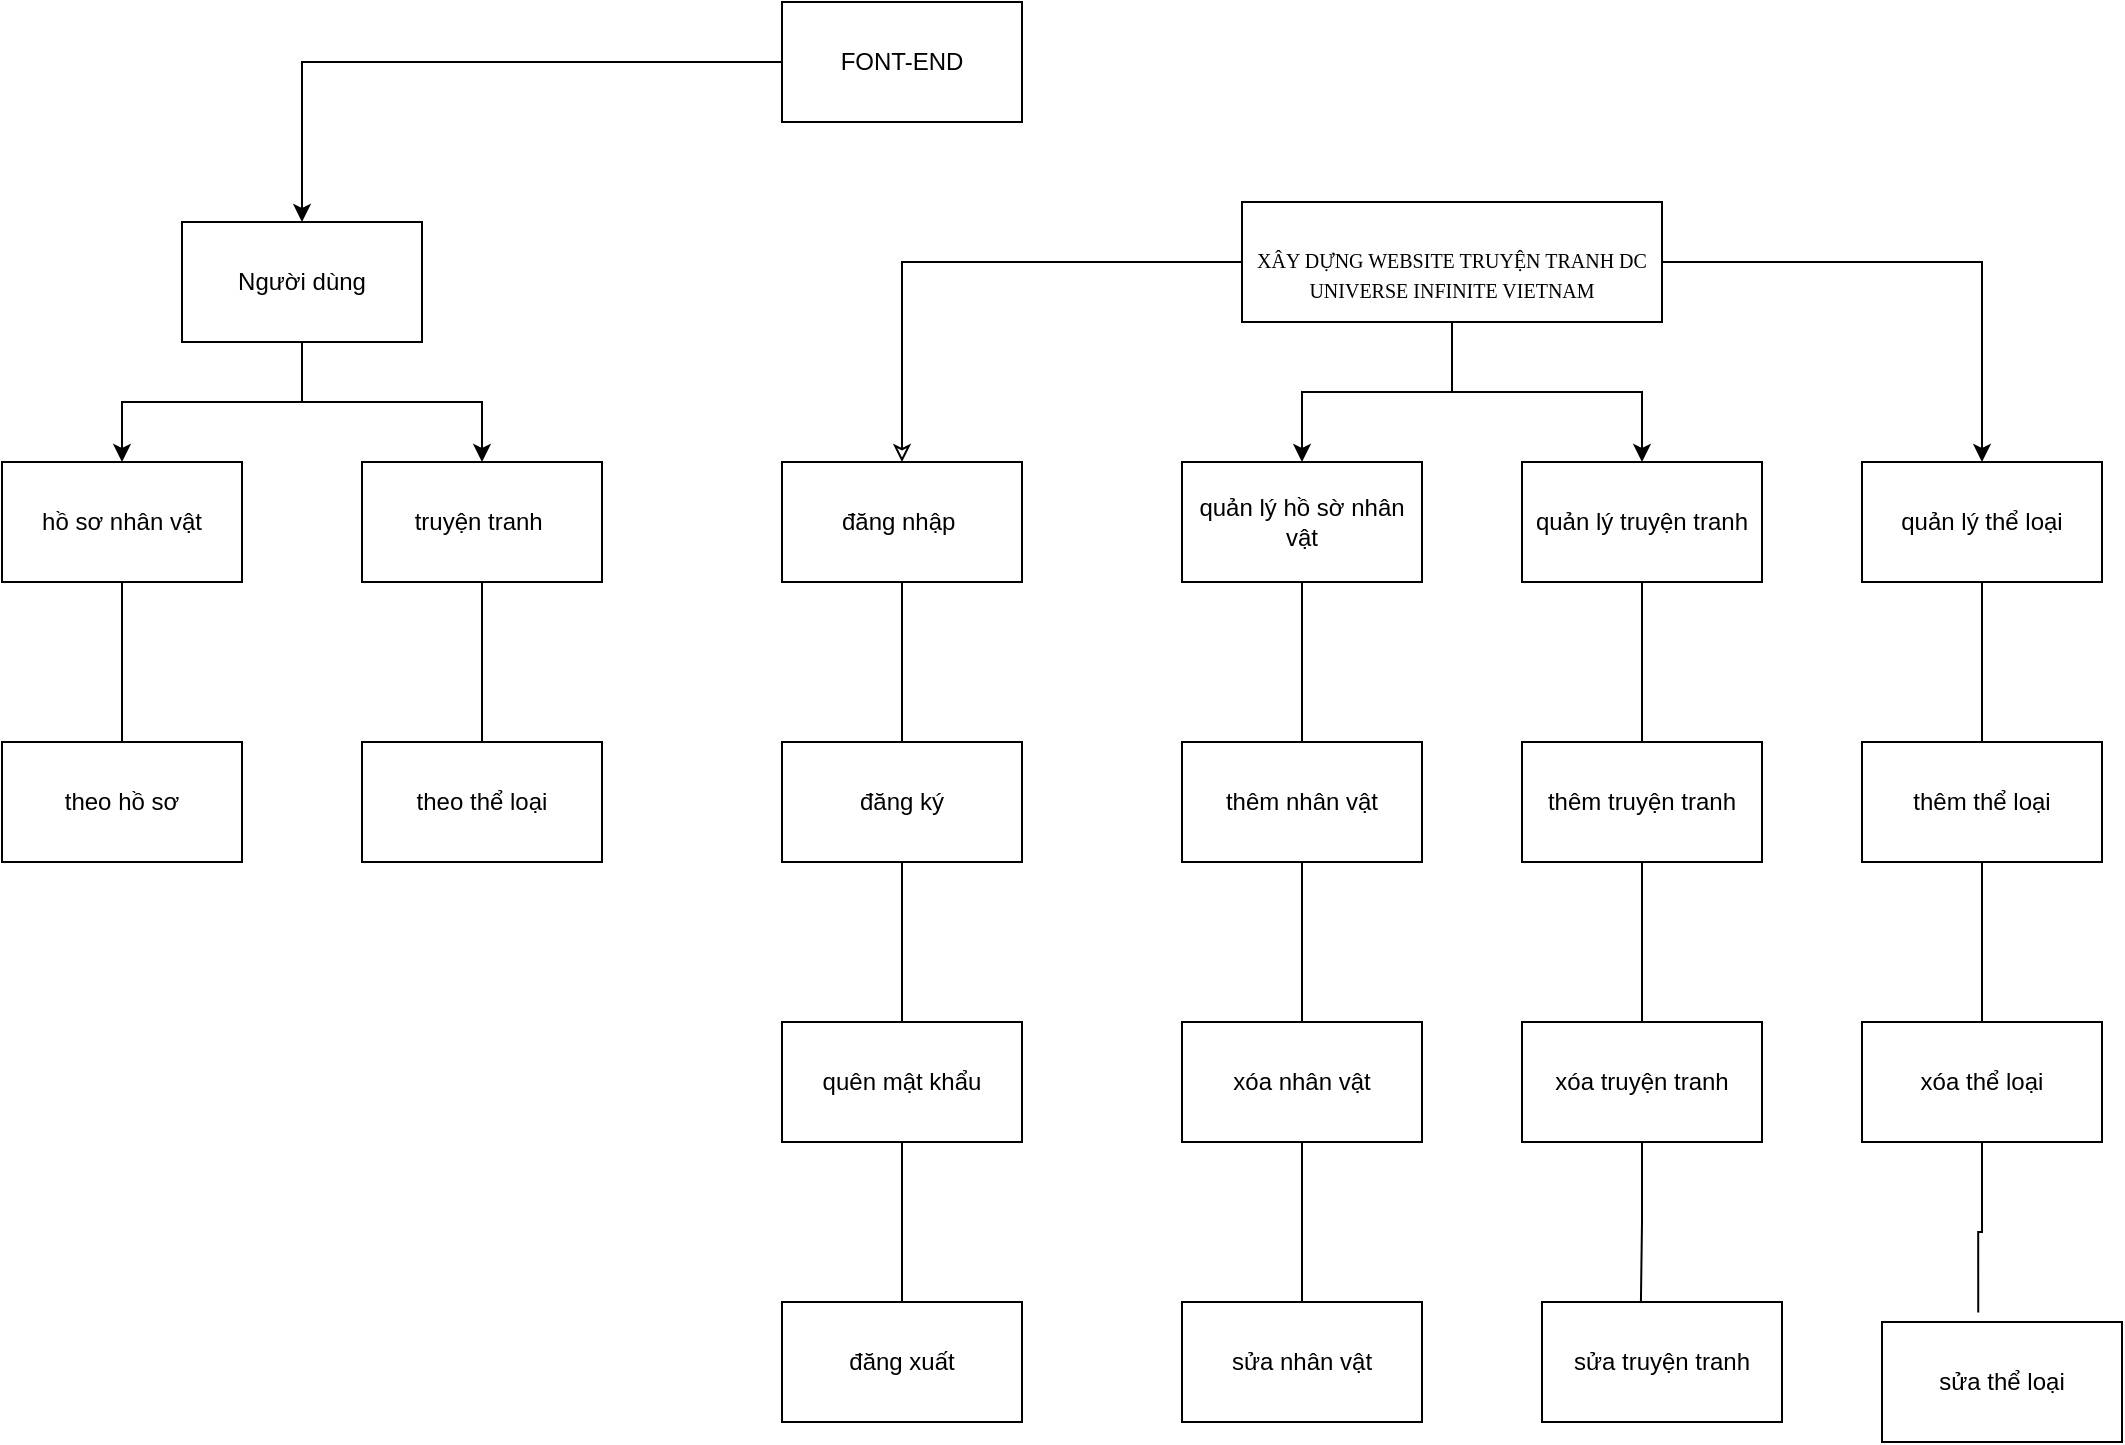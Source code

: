<mxfile version="21.3.4" type="github" pages="9">
  <diagram name="Page-1" id="dWDN8wAfHk-EL6apl8tl">
    <mxGraphModel dx="1050" dy="581" grid="1" gridSize="10" guides="1" tooltips="1" connect="1" arrows="1" fold="1" page="1" pageScale="1" pageWidth="850" pageHeight="1100" math="0" shadow="0">
      <root>
        <mxCell id="0" />
        <mxCell id="1" parent="0" />
        <mxCell id="xLeFarRHSY7wkwXqU_Pc-49" style="edgeStyle=orthogonalEdgeStyle;rounded=0;orthogonalLoop=1;jettySize=auto;html=1;verticalAlign=middle;" parent="1" source="xLeFarRHSY7wkwXqU_Pc-1" target="xLeFarRHSY7wkwXqU_Pc-2" edge="1">
          <mxGeometry relative="1" as="geometry" />
        </mxCell>
        <mxCell id="xLeFarRHSY7wkwXqU_Pc-1" value="FONT-END" style="rounded=0;whiteSpace=wrap;html=1;verticalAlign=middle;" parent="1" vertex="1">
          <mxGeometry x="390" y="70" width="120" height="60" as="geometry" />
        </mxCell>
        <mxCell id="xLeFarRHSY7wkwXqU_Pc-51" style="edgeStyle=orthogonalEdgeStyle;rounded=0;orthogonalLoop=1;jettySize=auto;html=1;verticalAlign=middle;" parent="1" source="xLeFarRHSY7wkwXqU_Pc-2" target="xLeFarRHSY7wkwXqU_Pc-3" edge="1">
          <mxGeometry relative="1" as="geometry" />
        </mxCell>
        <mxCell id="xLeFarRHSY7wkwXqU_Pc-52" style="edgeStyle=orthogonalEdgeStyle;rounded=0;orthogonalLoop=1;jettySize=auto;html=1;verticalAlign=middle;" parent="1" source="xLeFarRHSY7wkwXqU_Pc-2" target="xLeFarRHSY7wkwXqU_Pc-4" edge="1">
          <mxGeometry relative="1" as="geometry" />
        </mxCell>
        <mxCell id="xLeFarRHSY7wkwXqU_Pc-2" value="Người dùng" style="rounded=0;whiteSpace=wrap;html=1;verticalAlign=middle;" parent="1" vertex="1">
          <mxGeometry x="90" y="180" width="120" height="60" as="geometry" />
        </mxCell>
        <mxCell id="xLeFarRHSY7wkwXqU_Pc-53" value="" style="edgeStyle=orthogonalEdgeStyle;rounded=0;orthogonalLoop=1;jettySize=auto;html=1;verticalAlign=middle;endArrow=none;endFill=0;" parent="1" source="xLeFarRHSY7wkwXqU_Pc-3" target="xLeFarRHSY7wkwXqU_Pc-7" edge="1">
          <mxGeometry relative="1" as="geometry" />
        </mxCell>
        <mxCell id="xLeFarRHSY7wkwXqU_Pc-3" value="hồ sơ nhân vật" style="rounded=0;whiteSpace=wrap;html=1;verticalAlign=middle;" parent="1" vertex="1">
          <mxGeometry y="300" width="120" height="60" as="geometry" />
        </mxCell>
        <mxCell id="xLeFarRHSY7wkwXqU_Pc-54" value="" style="edgeStyle=orthogonalEdgeStyle;rounded=0;orthogonalLoop=1;jettySize=auto;html=1;verticalAlign=middle;endArrow=none;endFill=0;" parent="1" source="xLeFarRHSY7wkwXqU_Pc-4" target="xLeFarRHSY7wkwXqU_Pc-5" edge="1">
          <mxGeometry relative="1" as="geometry" />
        </mxCell>
        <mxCell id="xLeFarRHSY7wkwXqU_Pc-4" value="truyện tranh&amp;nbsp;" style="rounded=0;whiteSpace=wrap;html=1;verticalAlign=middle;" parent="1" vertex="1">
          <mxGeometry x="180" y="300" width="120" height="60" as="geometry" />
        </mxCell>
        <mxCell id="xLeFarRHSY7wkwXqU_Pc-5" value="theo thể loại" style="rounded=0;whiteSpace=wrap;html=1;verticalAlign=middle;" parent="1" vertex="1">
          <mxGeometry x="180" y="440" width="120" height="60" as="geometry" />
        </mxCell>
        <mxCell id="xLeFarRHSY7wkwXqU_Pc-7" value="theo hồ sơ" style="whiteSpace=wrap;html=1;rounded=0;verticalAlign=middle;" parent="1" vertex="1">
          <mxGeometry y="440" width="120" height="60" as="geometry" />
        </mxCell>
        <mxCell id="xLeFarRHSY7wkwXqU_Pc-14" value="" style="edgeStyle=orthogonalEdgeStyle;rounded=0;orthogonalLoop=1;jettySize=auto;html=1;verticalAlign=middle;endArrow=classic;endFill=0;" parent="1" source="xLeFarRHSY7wkwXqU_Pc-9" target="xLeFarRHSY7wkwXqU_Pc-13" edge="1">
          <mxGeometry relative="1" as="geometry" />
        </mxCell>
        <mxCell id="xLeFarRHSY7wkwXqU_Pc-33" style="edgeStyle=orthogonalEdgeStyle;rounded=0;orthogonalLoop=1;jettySize=auto;html=1;verticalAlign=middle;" parent="1" source="xLeFarRHSY7wkwXqU_Pc-9" target="xLeFarRHSY7wkwXqU_Pc-20" edge="1">
          <mxGeometry relative="1" as="geometry" />
        </mxCell>
        <mxCell id="xLeFarRHSY7wkwXqU_Pc-36" style="edgeStyle=orthogonalEdgeStyle;rounded=0;orthogonalLoop=1;jettySize=auto;html=1;entryX=0.5;entryY=0;entryDx=0;entryDy=0;verticalAlign=middle;" parent="1" source="xLeFarRHSY7wkwXqU_Pc-9" target="xLeFarRHSY7wkwXqU_Pc-22" edge="1">
          <mxGeometry relative="1" as="geometry" />
        </mxCell>
        <mxCell id="xLeFarRHSY7wkwXqU_Pc-37" style="edgeStyle=orthogonalEdgeStyle;rounded=0;orthogonalLoop=1;jettySize=auto;html=1;verticalAlign=middle;" parent="1" source="xLeFarRHSY7wkwXqU_Pc-9" target="xLeFarRHSY7wkwXqU_Pc-21" edge="1">
          <mxGeometry relative="1" as="geometry" />
        </mxCell>
        <mxCell id="xLeFarRHSY7wkwXqU_Pc-9" value="&lt;font face=&quot;Times New Roman&quot;&gt;&lt;br&gt;&lt;/font&gt;&lt;p style=&quot;line-height: 1.38; margin-top: 6pt; margin-bottom: 6pt;&quot; dir=&quot;ltr&quot;&gt;&lt;/p&gt;&lt;div&gt;&lt;/div&gt;&lt;span style=&quot;background-color: transparent; font-variant-numeric: normal; font-variant-east-asian: normal; font-variant-alternates: normal; vertical-align: baseline; font-size: 10px;&quot;&gt;&lt;font face=&quot;Times New Roman&quot; style=&quot;font-size: 10px;&quot;&gt;XÂY DỰNG WEBSITE TRUYỆN TRANH DC UNIVERSE INFINITE VIETNAM &lt;/font&gt;&lt;/span&gt;&lt;p style=&quot;font-size: 10px;&quot;&gt;&lt;/p&gt;&lt;font style=&quot;font-size: 10px;&quot;&gt;&lt;span id=&quot;docs-internal-guid-bfca9ef1-7fff-ddb3-65e0-85c0fb9fe1e3&quot;&gt;&lt;/span&gt;&lt;/font&gt;" style="whiteSpace=wrap;html=1;rounded=0;verticalAlign=middle;" parent="1" vertex="1">
          <mxGeometry x="620" y="170" width="210" height="60" as="geometry" />
        </mxCell>
        <mxCell id="xLeFarRHSY7wkwXqU_Pc-38" style="edgeStyle=orthogonalEdgeStyle;rounded=0;orthogonalLoop=1;jettySize=auto;html=1;endArrow=none;endFill=0;verticalAlign=middle;" parent="1" source="xLeFarRHSY7wkwXqU_Pc-13" target="xLeFarRHSY7wkwXqU_Pc-15" edge="1">
          <mxGeometry relative="1" as="geometry" />
        </mxCell>
        <mxCell id="xLeFarRHSY7wkwXqU_Pc-13" value="đăng nhập&amp;nbsp;" style="whiteSpace=wrap;html=1;rounded=0;verticalAlign=middle;" parent="1" vertex="1">
          <mxGeometry x="390" y="300" width="120" height="60" as="geometry" />
        </mxCell>
        <mxCell id="xLeFarRHSY7wkwXqU_Pc-39" style="edgeStyle=orthogonalEdgeStyle;rounded=0;orthogonalLoop=1;jettySize=auto;html=1;verticalAlign=middle;endArrow=none;endFill=0;" parent="1" source="xLeFarRHSY7wkwXqU_Pc-15" target="xLeFarRHSY7wkwXqU_Pc-16" edge="1">
          <mxGeometry relative="1" as="geometry" />
        </mxCell>
        <mxCell id="xLeFarRHSY7wkwXqU_Pc-15" value="đăng ký" style="whiteSpace=wrap;html=1;rounded=0;verticalAlign=middle;" parent="1" vertex="1">
          <mxGeometry x="390" y="440" width="120" height="60" as="geometry" />
        </mxCell>
        <mxCell id="xLeFarRHSY7wkwXqU_Pc-19" value="" style="edgeStyle=orthogonalEdgeStyle;rounded=0;orthogonalLoop=1;jettySize=auto;html=1;verticalAlign=middle;endArrow=none;endFill=0;" parent="1" source="xLeFarRHSY7wkwXqU_Pc-16" target="xLeFarRHSY7wkwXqU_Pc-18" edge="1">
          <mxGeometry relative="1" as="geometry" />
        </mxCell>
        <mxCell id="xLeFarRHSY7wkwXqU_Pc-16" value="quên mật khẩu" style="whiteSpace=wrap;html=1;rounded=0;verticalAlign=middle;" parent="1" vertex="1">
          <mxGeometry x="390" y="580" width="120" height="60" as="geometry" />
        </mxCell>
        <mxCell id="xLeFarRHSY7wkwXqU_Pc-18" value="đăng xuất" style="whiteSpace=wrap;html=1;rounded=0;verticalAlign=middle;" parent="1" vertex="1">
          <mxGeometry x="390" y="720" width="120" height="60" as="geometry" />
        </mxCell>
        <mxCell id="xLeFarRHSY7wkwXqU_Pc-40" style="edgeStyle=orthogonalEdgeStyle;rounded=0;orthogonalLoop=1;jettySize=auto;html=1;entryX=0.5;entryY=0;entryDx=0;entryDy=0;verticalAlign=middle;endArrow=none;endFill=0;" parent="1" source="xLeFarRHSY7wkwXqU_Pc-20" target="xLeFarRHSY7wkwXqU_Pc-23" edge="1">
          <mxGeometry relative="1" as="geometry" />
        </mxCell>
        <mxCell id="xLeFarRHSY7wkwXqU_Pc-20" value="quản lý hồ sờ nhân vật" style="whiteSpace=wrap;html=1;rounded=0;verticalAlign=middle;" parent="1" vertex="1">
          <mxGeometry x="590" y="300" width="120" height="60" as="geometry" />
        </mxCell>
        <mxCell id="xLeFarRHSY7wkwXqU_Pc-46" style="edgeStyle=orthogonalEdgeStyle;rounded=0;orthogonalLoop=1;jettySize=auto;html=1;verticalAlign=middle;endArrow=none;endFill=0;" parent="1" source="xLeFarRHSY7wkwXqU_Pc-21" target="xLeFarRHSY7wkwXqU_Pc-30" edge="1">
          <mxGeometry relative="1" as="geometry" />
        </mxCell>
        <mxCell id="xLeFarRHSY7wkwXqU_Pc-21" value="quản lý thể loại" style="whiteSpace=wrap;html=1;rounded=0;verticalAlign=middle;" parent="1" vertex="1">
          <mxGeometry x="930" y="300" width="120" height="60" as="geometry" />
        </mxCell>
        <mxCell id="xLeFarRHSY7wkwXqU_Pc-43" style="edgeStyle=orthogonalEdgeStyle;rounded=0;orthogonalLoop=1;jettySize=auto;html=1;verticalAlign=middle;endArrow=none;endFill=0;" parent="1" source="xLeFarRHSY7wkwXqU_Pc-22" target="xLeFarRHSY7wkwXqU_Pc-27" edge="1">
          <mxGeometry relative="1" as="geometry" />
        </mxCell>
        <mxCell id="xLeFarRHSY7wkwXqU_Pc-22" value="quản lý truyện tranh" style="whiteSpace=wrap;html=1;rounded=0;verticalAlign=middle;" parent="1" vertex="1">
          <mxGeometry x="760" y="300" width="120" height="60" as="geometry" />
        </mxCell>
        <mxCell id="xLeFarRHSY7wkwXqU_Pc-41" style="edgeStyle=orthogonalEdgeStyle;rounded=0;orthogonalLoop=1;jettySize=auto;html=1;entryX=0.5;entryY=0;entryDx=0;entryDy=0;verticalAlign=middle;endArrow=none;endFill=0;" parent="1" source="xLeFarRHSY7wkwXqU_Pc-23" target="xLeFarRHSY7wkwXqU_Pc-25" edge="1">
          <mxGeometry relative="1" as="geometry" />
        </mxCell>
        <mxCell id="xLeFarRHSY7wkwXqU_Pc-23" value="thêm nhân vật" style="whiteSpace=wrap;html=1;rounded=0;verticalAlign=middle;" parent="1" vertex="1">
          <mxGeometry x="590" y="440" width="120" height="60" as="geometry" />
        </mxCell>
        <mxCell id="xLeFarRHSY7wkwXqU_Pc-42" style="edgeStyle=orthogonalEdgeStyle;rounded=0;orthogonalLoop=1;jettySize=auto;html=1;verticalAlign=middle;endArrow=none;endFill=0;" parent="1" source="xLeFarRHSY7wkwXqU_Pc-25" target="xLeFarRHSY7wkwXqU_Pc-26" edge="1">
          <mxGeometry relative="1" as="geometry" />
        </mxCell>
        <mxCell id="xLeFarRHSY7wkwXqU_Pc-25" value="xóa nhân vật" style="whiteSpace=wrap;html=1;rounded=0;verticalAlign=middle;" parent="1" vertex="1">
          <mxGeometry x="590" y="580" width="120" height="60" as="geometry" />
        </mxCell>
        <mxCell id="xLeFarRHSY7wkwXqU_Pc-26" value="sửa nhân vật" style="whiteSpace=wrap;html=1;rounded=0;verticalAlign=middle;" parent="1" vertex="1">
          <mxGeometry x="590" y="720" width="120" height="60" as="geometry" />
        </mxCell>
        <mxCell id="xLeFarRHSY7wkwXqU_Pc-44" style="edgeStyle=orthogonalEdgeStyle;rounded=0;orthogonalLoop=1;jettySize=auto;html=1;verticalAlign=middle;endArrow=none;endFill=0;" parent="1" source="xLeFarRHSY7wkwXqU_Pc-27" target="xLeFarRHSY7wkwXqU_Pc-28" edge="1">
          <mxGeometry relative="1" as="geometry" />
        </mxCell>
        <mxCell id="xLeFarRHSY7wkwXqU_Pc-27" value="thêm truyện tranh" style="whiteSpace=wrap;html=1;rounded=0;verticalAlign=middle;" parent="1" vertex="1">
          <mxGeometry x="760" y="440" width="120" height="60" as="geometry" />
        </mxCell>
        <mxCell id="xLeFarRHSY7wkwXqU_Pc-45" style="edgeStyle=orthogonalEdgeStyle;rounded=0;orthogonalLoop=1;jettySize=auto;html=1;entryX=0.412;entryY=0.023;entryDx=0;entryDy=0;entryPerimeter=0;verticalAlign=middle;endArrow=none;endFill=0;" parent="1" source="xLeFarRHSY7wkwXqU_Pc-28" target="xLeFarRHSY7wkwXqU_Pc-29" edge="1">
          <mxGeometry relative="1" as="geometry" />
        </mxCell>
        <mxCell id="xLeFarRHSY7wkwXqU_Pc-28" value="xóa truyện tranh" style="whiteSpace=wrap;html=1;rounded=0;verticalAlign=middle;" parent="1" vertex="1">
          <mxGeometry x="760" y="580" width="120" height="60" as="geometry" />
        </mxCell>
        <mxCell id="xLeFarRHSY7wkwXqU_Pc-29" value="sửa truyện tranh" style="whiteSpace=wrap;html=1;rounded=0;verticalAlign=middle;" parent="1" vertex="1">
          <mxGeometry x="770" y="720" width="120" height="60" as="geometry" />
        </mxCell>
        <mxCell id="xLeFarRHSY7wkwXqU_Pc-47" style="edgeStyle=orthogonalEdgeStyle;rounded=0;orthogonalLoop=1;jettySize=auto;html=1;entryX=0.5;entryY=0;entryDx=0;entryDy=0;verticalAlign=middle;endArrow=none;endFill=0;" parent="1" source="xLeFarRHSY7wkwXqU_Pc-30" target="xLeFarRHSY7wkwXqU_Pc-31" edge="1">
          <mxGeometry relative="1" as="geometry" />
        </mxCell>
        <mxCell id="xLeFarRHSY7wkwXqU_Pc-30" value="thêm thể loại" style="whiteSpace=wrap;html=1;rounded=0;verticalAlign=middle;" parent="1" vertex="1">
          <mxGeometry x="930" y="440" width="120" height="60" as="geometry" />
        </mxCell>
        <mxCell id="xLeFarRHSY7wkwXqU_Pc-48" style="edgeStyle=orthogonalEdgeStyle;rounded=0;orthogonalLoop=1;jettySize=auto;html=1;entryX=0.401;entryY=-0.079;entryDx=0;entryDy=0;entryPerimeter=0;verticalAlign=middle;endArrow=none;endFill=0;" parent="1" source="xLeFarRHSY7wkwXqU_Pc-31" target="xLeFarRHSY7wkwXqU_Pc-32" edge="1">
          <mxGeometry relative="1" as="geometry" />
        </mxCell>
        <mxCell id="xLeFarRHSY7wkwXqU_Pc-31" value="xóa thể loại" style="whiteSpace=wrap;html=1;rounded=0;verticalAlign=middle;" parent="1" vertex="1">
          <mxGeometry x="930" y="580" width="120" height="60" as="geometry" />
        </mxCell>
        <mxCell id="xLeFarRHSY7wkwXqU_Pc-32" value="sửa thể loại" style="whiteSpace=wrap;html=1;rounded=0;verticalAlign=middle;" parent="1" vertex="1">
          <mxGeometry x="940" y="730" width="120" height="60" as="geometry" />
        </mxCell>
      </root>
    </mxGraphModel>
  </diagram>
  <diagram id="1h0y56Cnp2X3JI8QlRuz" name="Page-2">
    <mxGraphModel dx="1050" dy="1681" grid="1" gridSize="10" guides="1" tooltips="1" connect="1" arrows="1" fold="1" page="1" pageScale="1" pageWidth="850" pageHeight="1100" math="0" shadow="0">
      <root>
        <mxCell id="0" />
        <mxCell id="1" parent="0" />
        <mxCell id="2LwCTtHFySd1Ns8z6Pwt-7" value="include" style="edgeStyle=orthogonalEdgeStyle;rounded=0;orthogonalLoop=1;jettySize=auto;html=1;entryX=0;entryY=0.5;entryDx=0;entryDy=0;" parent="1" source="2LwCTtHFySd1Ns8z6Pwt-1" target="2LwCTtHFySd1Ns8z6Pwt-5" edge="1">
          <mxGeometry relative="1" as="geometry" />
        </mxCell>
        <mxCell id="2LwCTtHFySd1Ns8z6Pwt-8" value="include" style="edgeStyle=orthogonalEdgeStyle;rounded=0;orthogonalLoop=1;jettySize=auto;html=1;" parent="1" source="2LwCTtHFySd1Ns8z6Pwt-1" target="2LwCTtHFySd1Ns8z6Pwt-6" edge="1">
          <mxGeometry relative="1" as="geometry">
            <mxPoint x="630" y="140" as="targetPoint" />
          </mxGeometry>
        </mxCell>
        <mxCell id="2LwCTtHFySd1Ns8z6Pwt-1" value="người dùng" style="shape=umlActor;verticalLabelPosition=bottom;verticalAlign=top;html=1;outlineConnect=0;" parent="1" vertex="1">
          <mxGeometry x="340" y="60" width="30" height="60" as="geometry" />
        </mxCell>
        <mxCell id="I-yixuKeWzqxGufxoXzU-2" value="" style="edgeStyle=orthogonalEdgeStyle;rounded=0;orthogonalLoop=1;jettySize=auto;html=1;" parent="1" source="2LwCTtHFySd1Ns8z6Pwt-2" target="I-yixuKeWzqxGufxoXzU-1" edge="1">
          <mxGeometry relative="1" as="geometry" />
        </mxCell>
        <mxCell id="2LwCTtHFySd1Ns8z6Pwt-2" value="người quản lý" style="shape=umlActor;verticalLabelPosition=bottom;verticalAlign=top;html=1;outlineConnect=0;" parent="1" vertex="1">
          <mxGeometry x="340" y="400" width="30" height="60" as="geometry" />
        </mxCell>
        <mxCell id="2LwCTtHFySd1Ns8z6Pwt-5" value="hồ sơ nhân vật" style="ellipse;whiteSpace=wrap;html=1;" parent="1" vertex="1">
          <mxGeometry x="630" y="-20" width="120" height="80" as="geometry" />
        </mxCell>
        <mxCell id="2LwCTtHFySd1Ns8z6Pwt-6" value="truyên tranh&amp;nbsp;" style="ellipse;whiteSpace=wrap;html=1;" parent="1" vertex="1">
          <mxGeometry x="630" y="90" width="120" height="80" as="geometry" />
        </mxCell>
        <mxCell id="I-yixuKeWzqxGufxoXzU-6" value="include" style="edgeStyle=orthogonalEdgeStyle;rounded=0;orthogonalLoop=1;jettySize=auto;html=1;" parent="1" source="I-yixuKeWzqxGufxoXzU-1" target="I-yixuKeWzqxGufxoXzU-3" edge="1">
          <mxGeometry relative="1" as="geometry" />
        </mxCell>
        <mxCell id="I-yixuKeWzqxGufxoXzU-7" value="include" style="edgeStyle=orthogonalEdgeStyle;rounded=0;orthogonalLoop=1;jettySize=auto;html=1;entryX=0;entryY=0.5;entryDx=0;entryDy=0;" parent="1" source="I-yixuKeWzqxGufxoXzU-1" target="I-yixuKeWzqxGufxoXzU-4" edge="1">
          <mxGeometry relative="1" as="geometry" />
        </mxCell>
        <mxCell id="I-yixuKeWzqxGufxoXzU-8" value="include" style="edgeStyle=orthogonalEdgeStyle;rounded=0;orthogonalLoop=1;jettySize=auto;html=1;entryX=0;entryY=0.5;entryDx=0;entryDy=0;" parent="1" source="I-yixuKeWzqxGufxoXzU-1" target="I-yixuKeWzqxGufxoXzU-5" edge="1">
          <mxGeometry relative="1" as="geometry" />
        </mxCell>
        <mxCell id="I-yixuKeWzqxGufxoXzU-1" value="đăng nhập&amp;nbsp;" style="ellipse;whiteSpace=wrap;html=1;verticalAlign=top;" parent="1" vertex="1">
          <mxGeometry x="450" y="405" width="80" height="50" as="geometry" />
        </mxCell>
        <mxCell id="eKM8laYPUM3Z34iXVhWU-25" style="edgeStyle=orthogonalEdgeStyle;rounded=0;orthogonalLoop=1;jettySize=auto;html=1;entryX=0.614;entryY=1.013;entryDx=0;entryDy=0;entryPerimeter=0;" parent="1" source="I-yixuKeWzqxGufxoXzU-3" target="eKM8laYPUM3Z34iXVhWU-1" edge="1">
          <mxGeometry relative="1" as="geometry" />
        </mxCell>
        <mxCell id="eKM8laYPUM3Z34iXVhWU-26" style="edgeStyle=orthogonalEdgeStyle;rounded=0;orthogonalLoop=1;jettySize=auto;html=1;" parent="1" source="I-yixuKeWzqxGufxoXzU-3" target="eKM8laYPUM3Z34iXVhWU-3" edge="1">
          <mxGeometry relative="1" as="geometry" />
        </mxCell>
        <mxCell id="eKM8laYPUM3Z34iXVhWU-27" style="edgeStyle=orthogonalEdgeStyle;rounded=0;orthogonalLoop=1;jettySize=auto;html=1;" parent="1" source="I-yixuKeWzqxGufxoXzU-3" target="eKM8laYPUM3Z34iXVhWU-5" edge="1">
          <mxGeometry relative="1" as="geometry" />
        </mxCell>
        <mxCell id="I-yixuKeWzqxGufxoXzU-3" value="quản lý hồ sờ nhân vật" style="ellipse;whiteSpace=wrap;html=1;" parent="1" vertex="1">
          <mxGeometry x="620" y="300" width="120" height="80" as="geometry" />
        </mxCell>
        <mxCell id="eKM8laYPUM3Z34iXVhWU-8" value="" style="edgeStyle=orthogonalEdgeStyle;rounded=0;orthogonalLoop=1;jettySize=auto;html=1;entryX=0;entryY=0.5;entryDx=0;entryDy=0;" parent="1" source="I-yixuKeWzqxGufxoXzU-4" target="eKM8laYPUM3Z34iXVhWU-7" edge="1">
          <mxGeometry relative="1" as="geometry" />
        </mxCell>
        <mxCell id="eKM8laYPUM3Z34iXVhWU-20" style="edgeStyle=orthogonalEdgeStyle;rounded=0;orthogonalLoop=1;jettySize=auto;html=1;" parent="1" source="I-yixuKeWzqxGufxoXzU-4" target="eKM8laYPUM3Z34iXVhWU-9" edge="1">
          <mxGeometry relative="1" as="geometry" />
        </mxCell>
        <mxCell id="eKM8laYPUM3Z34iXVhWU-28" style="edgeStyle=orthogonalEdgeStyle;rounded=0;orthogonalLoop=1;jettySize=auto;html=1;entryX=0;entryY=0.5;entryDx=0;entryDy=0;" parent="1" source="I-yixuKeWzqxGufxoXzU-4" target="eKM8laYPUM3Z34iXVhWU-11" edge="1">
          <mxGeometry relative="1" as="geometry" />
        </mxCell>
        <mxCell id="I-yixuKeWzqxGufxoXzU-4" value="quản lý truyện tranh" style="ellipse;whiteSpace=wrap;html=1;" parent="1" vertex="1">
          <mxGeometry x="640" y="470" width="120" height="80" as="geometry" />
        </mxCell>
        <mxCell id="eKM8laYPUM3Z34iXVhWU-22" style="edgeStyle=orthogonalEdgeStyle;rounded=0;orthogonalLoop=1;jettySize=auto;html=1;" parent="1" source="I-yixuKeWzqxGufxoXzU-5" target="eKM8laYPUM3Z34iXVhWU-13" edge="1">
          <mxGeometry relative="1" as="geometry" />
        </mxCell>
        <mxCell id="eKM8laYPUM3Z34iXVhWU-23" style="edgeStyle=orthogonalEdgeStyle;rounded=0;orthogonalLoop=1;jettySize=auto;html=1;" parent="1" source="I-yixuKeWzqxGufxoXzU-5" target="eKM8laYPUM3Z34iXVhWU-15" edge="1">
          <mxGeometry relative="1" as="geometry" />
        </mxCell>
        <mxCell id="eKM8laYPUM3Z34iXVhWU-24" style="edgeStyle=orthogonalEdgeStyle;rounded=0;orthogonalLoop=1;jettySize=auto;html=1;entryX=0.394;entryY=0.049;entryDx=0;entryDy=0;entryPerimeter=0;" parent="1" source="I-yixuKeWzqxGufxoXzU-5" target="eKM8laYPUM3Z34iXVhWU-16" edge="1">
          <mxGeometry relative="1" as="geometry" />
        </mxCell>
        <mxCell id="I-yixuKeWzqxGufxoXzU-5" value="quản lý thể loại" style="ellipse;whiteSpace=wrap;html=1;" parent="1" vertex="1">
          <mxGeometry x="540" y="610" width="120" height="80" as="geometry" />
        </mxCell>
        <mxCell id="eKM8laYPUM3Z34iXVhWU-1" value="thêm hồ sờ nhân vật" style="ellipse;whiteSpace=wrap;html=1;" parent="1" vertex="1">
          <mxGeometry x="360" y="190" width="120" height="80" as="geometry" />
        </mxCell>
        <mxCell id="eKM8laYPUM3Z34iXVhWU-3" value="Xóa hồ sờ nhân vật" style="ellipse;whiteSpace=wrap;html=1;" parent="1" vertex="1">
          <mxGeometry x="620" y="180" width="120" height="80" as="geometry" />
        </mxCell>
        <mxCell id="eKM8laYPUM3Z34iXVhWU-5" value="sửa hồ sờ nhân vật" style="ellipse;whiteSpace=wrap;html=1;" parent="1" vertex="1">
          <mxGeometry x="870" y="190" width="120" height="80" as="geometry" />
        </mxCell>
        <mxCell id="eKM8laYPUM3Z34iXVhWU-7" value="thêm truyện tranh" style="ellipse;whiteSpace=wrap;html=1;" parent="1" vertex="1">
          <mxGeometry x="820" y="410" width="120" height="80" as="geometry" />
        </mxCell>
        <mxCell id="eKM8laYPUM3Z34iXVhWU-9" value="xóa truyện tranh" style="ellipse;whiteSpace=wrap;html=1;" parent="1" vertex="1">
          <mxGeometry x="820" y="500" width="120" height="80" as="geometry" />
        </mxCell>
        <mxCell id="eKM8laYPUM3Z34iXVhWU-11" value="sửa truyện tranh" style="ellipse;whiteSpace=wrap;html=1;" parent="1" vertex="1">
          <mxGeometry x="820" y="600" width="120" height="80" as="geometry" />
        </mxCell>
        <mxCell id="eKM8laYPUM3Z34iXVhWU-13" value="thêm thể loại" style="ellipse;whiteSpace=wrap;html=1;" parent="1" vertex="1">
          <mxGeometry x="390" y="730" width="120" height="80" as="geometry" />
        </mxCell>
        <mxCell id="eKM8laYPUM3Z34iXVhWU-15" value="xóa thể loại" style="ellipse;whiteSpace=wrap;html=1;" parent="1" vertex="1">
          <mxGeometry x="540" y="740" width="120" height="80" as="geometry" />
        </mxCell>
        <mxCell id="eKM8laYPUM3Z34iXVhWU-16" value="sửa thể loại" style="ellipse;whiteSpace=wrap;html=1;" parent="1" vertex="1">
          <mxGeometry x="730" y="730" width="120" height="80" as="geometry" />
        </mxCell>
      </root>
    </mxGraphModel>
  </diagram>
  <diagram id="77u-7hKVF9Shu8dGEBlR" name="Page-3">
    <mxGraphModel dx="1050" dy="581" grid="1" gridSize="10" guides="1" tooltips="1" connect="1" arrows="1" fold="1" page="1" pageScale="1" pageWidth="850" pageHeight="1100" math="0" shadow="0">
      <root>
        <mxCell id="0" />
        <mxCell id="1" parent="0" />
        <mxCell id="ro0FKpbPKF4Ar4xm-_S5-1" value="người quản lý" style="rounded=0;whiteSpace=wrap;html=1;" parent="1" vertex="1">
          <mxGeometry x="50" y="90" width="120" height="60" as="geometry" />
        </mxCell>
        <mxCell id="ro0FKpbPKF4Ar4xm-_S5-3" value="" style="endArrow=none;dashed=1;html=1;dashPattern=1 3;strokeWidth=2;rounded=0;entryX=0.5;entryY=1;entryDx=0;entryDy=0;" parent="1" target="ro0FKpbPKF4Ar4xm-_S5-1" edge="1">
          <mxGeometry width="50" height="50" relative="1" as="geometry">
            <mxPoint x="110" y="571.6" as="sourcePoint" />
            <mxPoint x="120" y="200" as="targetPoint" />
          </mxGeometry>
        </mxCell>
        <mxCell id="ro0FKpbPKF4Ar4xm-_S5-4" value="hệ thông" style="rounded=0;whiteSpace=wrap;html=1;" parent="1" vertex="1">
          <mxGeometry x="320" y="90" width="120" height="60" as="geometry" />
        </mxCell>
        <mxCell id="ro0FKpbPKF4Ar4xm-_S5-5" value="" style="endArrow=none;dashed=1;html=1;dashPattern=1 3;strokeWidth=2;rounded=0;entryX=0.5;entryY=1;entryDx=0;entryDy=0;" parent="1" source="ro0FKpbPKF4Ar4xm-_S5-9" target="ro0FKpbPKF4Ar4xm-_S5-4" edge="1">
          <mxGeometry width="50" height="50" relative="1" as="geometry">
            <mxPoint x="380" y="230" as="sourcePoint" />
            <mxPoint x="390" y="200" as="targetPoint" />
          </mxGeometry>
        </mxCell>
        <mxCell id="ro0FKpbPKF4Ar4xm-_S5-6" value="CSDL" style="rounded=0;whiteSpace=wrap;html=1;" parent="1" vertex="1">
          <mxGeometry x="560" y="90" width="120" height="60" as="geometry" />
        </mxCell>
        <mxCell id="ro0FKpbPKF4Ar4xm-_S5-7" value="" style="endArrow=none;dashed=1;html=1;dashPattern=1 3;strokeWidth=2;rounded=0;entryX=0.5;entryY=1;entryDx=0;entryDy=0;exitX=0;exitY=0.5;exitDx=0;exitDy=0;" parent="1" source="ro0FKpbPKF4Ar4xm-_S5-25" target="ro0FKpbPKF4Ar4xm-_S5-6" edge="1">
          <mxGeometry width="50" height="50" relative="1" as="geometry">
            <mxPoint x="620" y="290" as="sourcePoint" />
            <mxPoint x="630" y="200" as="targetPoint" />
          </mxGeometry>
        </mxCell>
        <mxCell id="ro0FKpbPKF4Ar4xm-_S5-10" value="" style="endArrow=none;dashed=1;html=1;dashPattern=1 3;strokeWidth=2;rounded=0;entryX=0.5;entryY=1;entryDx=0;entryDy=0;" parent="1" target="ro0FKpbPKF4Ar4xm-_S5-9" edge="1">
          <mxGeometry width="50" height="50" relative="1" as="geometry">
            <mxPoint x="380" y="230" as="sourcePoint" />
            <mxPoint x="380" y="150" as="targetPoint" />
          </mxGeometry>
        </mxCell>
        <mxCell id="ro0FKpbPKF4Ar4xm-_S5-9" value="" style="rounded=0;whiteSpace=wrap;html=1;rotation=90;" parent="1" vertex="1">
          <mxGeometry x="360" y="220" width="40" height="20" as="geometry" />
        </mxCell>
        <mxCell id="ro0FKpbPKF4Ar4xm-_S5-11" value="" style="endArrow=none;dashed=1;html=1;dashPattern=1 3;strokeWidth=2;rounded=0;entryX=1;entryY=0.5;entryDx=0;entryDy=0;" parent="1" target="ro0FKpbPKF4Ar4xm-_S5-9" edge="1">
          <mxGeometry width="50" height="50" relative="1" as="geometry">
            <mxPoint x="380" y="360" as="sourcePoint" />
            <mxPoint x="400" y="280" as="targetPoint" />
          </mxGeometry>
        </mxCell>
        <mxCell id="ro0FKpbPKF4Ar4xm-_S5-12" value="" style="rounded=0;whiteSpace=wrap;html=1;rotation=90;" parent="1" vertex="1">
          <mxGeometry x="360" y="370" width="40" height="20" as="geometry" />
        </mxCell>
        <mxCell id="ro0FKpbPKF4Ar4xm-_S5-13" value="" style="endArrow=none;dashed=1;html=1;rounded=0;entryX=1;entryY=0.5;entryDx=0;entryDy=0;" parent="1" target="ro0FKpbPKF4Ar4xm-_S5-12" edge="1">
          <mxGeometry width="50" height="50" relative="1" as="geometry">
            <mxPoint x="380" y="560" as="sourcePoint" />
            <mxPoint x="380" y="410" as="targetPoint" />
          </mxGeometry>
        </mxCell>
        <mxCell id="ro0FKpbPKF4Ar4xm-_S5-14" value="" style="endArrow=block;html=1;rounded=0;entryX=0.25;entryY=1;entryDx=0;entryDy=0;endFill=1;" parent="1" target="ro0FKpbPKF4Ar4xm-_S5-9" edge="1">
          <mxGeometry width="50" height="50" relative="1" as="geometry">
            <mxPoint x="110" y="220" as="sourcePoint" />
            <mxPoint x="160" y="200" as="targetPoint" />
          </mxGeometry>
        </mxCell>
        <mxCell id="ro0FKpbPKF4Ar4xm-_S5-15" value="1:gừi yêu cầu&amp;nbsp; thêm sửa xóa" style="text;html=1;strokeColor=none;fillColor=none;align=center;verticalAlign=middle;whiteSpace=wrap;rounded=0;" parent="1" vertex="1">
          <mxGeometry x="150" y="190" width="160" height="30" as="geometry" />
        </mxCell>
        <mxCell id="ro0FKpbPKF4Ar4xm-_S5-19" value="" style="endArrow=classic;html=1;rounded=0;exitX=1;exitY=1;exitDx=0;exitDy=0;dashed=1;" parent="1" source="ro0FKpbPKF4Ar4xm-_S5-9" edge="1">
          <mxGeometry width="50" height="50" relative="1" as="geometry">
            <mxPoint x="180" y="350" as="sourcePoint" />
            <mxPoint x="110" y="250" as="targetPoint" />
          </mxGeometry>
        </mxCell>
        <mxCell id="ro0FKpbPKF4Ar4xm-_S5-20" value="2:yêu cầu&amp;nbsp; thêm sửa xóa thông tin" style="text;html=1;strokeColor=none;fillColor=none;align=center;verticalAlign=middle;whiteSpace=wrap;rounded=0;" parent="1" vertex="1">
          <mxGeometry x="150" y="220" width="200" height="30" as="geometry" />
        </mxCell>
        <mxCell id="ro0FKpbPKF4Ar4xm-_S5-21" value="" style="endArrow=block;html=1;rounded=0;entryX=0.25;entryY=1;entryDx=0;entryDy=0;endFill=1;" parent="1" edge="1">
          <mxGeometry width="50" height="50" relative="1" as="geometry">
            <mxPoint x="110" y="360" as="sourcePoint" />
            <mxPoint x="370" y="360" as="targetPoint" />
          </mxGeometry>
        </mxCell>
        <mxCell id="ro0FKpbPKF4Ar4xm-_S5-22" value="3: nhập thông tin thêm xóa sửa" style="text;html=1;strokeColor=none;fillColor=none;align=center;verticalAlign=middle;whiteSpace=wrap;rounded=0;" parent="1" vertex="1">
          <mxGeometry x="140" y="330" width="200" height="30" as="geometry" />
        </mxCell>
        <mxCell id="ro0FKpbPKF4Ar4xm-_S5-23" value="" style="endArrow=classic;html=1;rounded=0;exitX=1;exitY=1;exitDx=0;exitDy=0;dashed=1;" parent="1" edge="1">
          <mxGeometry width="50" height="50" relative="1" as="geometry">
            <mxPoint x="380" y="490" as="sourcePoint" />
            <mxPoint x="120" y="490" as="targetPoint" />
          </mxGeometry>
        </mxCell>
        <mxCell id="ro0FKpbPKF4Ar4xm-_S5-24" value="7:hiện thông tin" style="text;html=1;strokeColor=none;fillColor=none;align=center;verticalAlign=middle;whiteSpace=wrap;rounded=0;" parent="1" vertex="1">
          <mxGeometry x="140" y="460" width="200" height="30" as="geometry" />
        </mxCell>
        <mxCell id="ro0FKpbPKF4Ar4xm-_S5-25" value="" style="rounded=0;whiteSpace=wrap;html=1;rotation=90;" parent="1" vertex="1">
          <mxGeometry x="600" y="390" width="40" height="20" as="geometry" />
        </mxCell>
        <mxCell id="ro0FKpbPKF4Ar4xm-_S5-29" value="" style="endArrow=none;dashed=1;html=1;dashPattern=1 3;strokeWidth=2;rounded=0;" parent="1" edge="1">
          <mxGeometry width="50" height="50" relative="1" as="geometry">
            <mxPoint x="620" y="450" as="sourcePoint" />
            <mxPoint x="620" y="420" as="targetPoint" />
          </mxGeometry>
        </mxCell>
        <mxCell id="ro0FKpbPKF4Ar4xm-_S5-30" value="" style="rounded=0;whiteSpace=wrap;html=1;rotation=90;" parent="1" vertex="1">
          <mxGeometry x="600" y="460" width="40" height="20" as="geometry" />
        </mxCell>
        <mxCell id="ro0FKpbPKF4Ar4xm-_S5-32" value="" style="endArrow=classic;html=1;rounded=0;" parent="1" edge="1">
          <mxGeometry width="50" height="50" relative="1" as="geometry">
            <mxPoint x="620" y="420" as="sourcePoint" />
            <mxPoint x="620" y="440" as="targetPoint" />
            <Array as="points">
              <mxPoint x="650" y="420" />
              <mxPoint x="650" y="440" />
            </Array>
          </mxGeometry>
        </mxCell>
        <mxCell id="ro0FKpbPKF4Ar4xm-_S5-33" value="" style="endArrow=classic;html=1;rounded=0;exitX=0.75;exitY=0;exitDx=0;exitDy=0;entryX=0.25;entryY=1;entryDx=0;entryDy=0;" parent="1" source="ro0FKpbPKF4Ar4xm-_S5-12" target="ro0FKpbPKF4Ar4xm-_S5-25" edge="1">
          <mxGeometry width="50" height="50" relative="1" as="geometry">
            <mxPoint x="420" y="410" as="sourcePoint" />
            <mxPoint x="470" y="360" as="targetPoint" />
          </mxGeometry>
        </mxCell>
        <mxCell id="ro0FKpbPKF4Ar4xm-_S5-34" value="4:gửi yêu câu" style="text;html=1;strokeColor=none;fillColor=none;align=center;verticalAlign=middle;whiteSpace=wrap;rounded=0;" parent="1" vertex="1">
          <mxGeometry x="400" y="360" width="200" height="30" as="geometry" />
        </mxCell>
        <mxCell id="ro0FKpbPKF4Ar4xm-_S5-35" value="5: thực hiện" style="text;html=1;strokeColor=none;fillColor=none;align=center;verticalAlign=middle;whiteSpace=wrap;rounded=0;" parent="1" vertex="1">
          <mxGeometry x="600" y="410" width="200" height="30" as="geometry" />
        </mxCell>
        <mxCell id="ro0FKpbPKF4Ar4xm-_S5-36" value="" style="endArrow=none;dashed=1;html=1;dashPattern=1 3;strokeWidth=2;rounded=0;entryX=1;entryY=0.5;entryDx=0;entryDy=0;" parent="1" target="ro0FKpbPKF4Ar4xm-_S5-30" edge="1">
          <mxGeometry width="50" height="50" relative="1" as="geometry">
            <mxPoint x="620" y="570" as="sourcePoint" />
            <mxPoint x="630" y="490" as="targetPoint" />
          </mxGeometry>
        </mxCell>
        <mxCell id="ro0FKpbPKF4Ar4xm-_S5-37" value="6:thông tin kết quả" style="text;html=1;strokeColor=none;fillColor=none;align=center;verticalAlign=middle;whiteSpace=wrap;rounded=0;" parent="1" vertex="1">
          <mxGeometry x="390" y="490" width="200" height="30" as="geometry" />
        </mxCell>
        <mxCell id="ro0FKpbPKF4Ar4xm-_S5-38" value="" style="endArrow=classic;html=1;rounded=0;exitX=1;exitY=1;exitDx=0;exitDy=0;dashed=1;" parent="1" edge="1">
          <mxGeometry width="50" height="50" relative="1" as="geometry">
            <mxPoint x="620" y="520" as="sourcePoint" />
            <mxPoint x="380" y="520" as="targetPoint" />
          </mxGeometry>
        </mxCell>
      </root>
    </mxGraphModel>
  </diagram>
  <diagram id="zAqrqivCtAWtf07Qaoiq" name="Page-4">
    <mxGraphModel dx="1050" dy="581" grid="1" gridSize="10" guides="1" tooltips="1" connect="1" arrows="1" fold="1" page="1" pageScale="1" pageWidth="850" pageHeight="1100" math="0" shadow="0">
      <root>
        <mxCell id="0" />
        <mxCell id="1" parent="0" />
        <mxCell id="EVQfdjYFjUTiB9oPOds3-3" value="thông tin truyện tranh" style="edgeStyle=orthogonalEdgeStyle;rounded=0;orthogonalLoop=1;jettySize=auto;html=1;" parent="1" source="EVQfdjYFjUTiB9oPOds3-1" target="EVQfdjYFjUTiB9oPOds3-2" edge="1">
          <mxGeometry relative="1" as="geometry">
            <Array as="points">
              <mxPoint x="410" y="80" />
            </Array>
          </mxGeometry>
        </mxCell>
        <mxCell id="EVQfdjYFjUTiB9oPOds3-1" value="người quản lý" style="rounded=0;whiteSpace=wrap;html=1;" parent="1" vertex="1">
          <mxGeometry x="40" y="50" width="120" height="60" as="geometry" />
        </mxCell>
        <mxCell id="EVQfdjYFjUTiB9oPOds3-2" value="0&lt;br&gt;&lt;font style=&quot;border-color: var(--border-color);&quot; face=&quot;Times New Roman&quot;&gt;XÂY DỰNG WEBSITE TRUYỆN TRANH DC UNIVERSE INFINITE VIETNAM&lt;/font&gt;&lt;p style=&quot;border-color: var(--border-color); font-size: 10px;&quot;&gt;&lt;/p&gt;&lt;font style=&quot;border-color: var(--border-color); font-size: 10px;&quot;&gt;&lt;/font&gt;" style="strokeWidth=2;html=1;shape=mxgraph.flowchart.start_1;whiteSpace=wrap;" parent="1" vertex="1">
          <mxGeometry x="310" y="170" width="280" height="60" as="geometry" />
        </mxCell>
        <mxCell id="A1gJyYavnSGxvrOHeI6h-2" value="" style="endArrow=classic;html=1;rounded=0;entryX=0.145;entryY=0.145;entryDx=0;entryDy=0;entryPerimeter=0;" edge="1" parent="1" source="EVQfdjYFjUTiB9oPOds3-1" target="EVQfdjYFjUTiB9oPOds3-2">
          <mxGeometry width="50" height="50" relative="1" as="geometry">
            <mxPoint x="190" y="260" as="sourcePoint" />
            <mxPoint x="240" y="210" as="targetPoint" />
            <Array as="points" />
          </mxGeometry>
        </mxCell>
        <mxCell id="A1gJyYavnSGxvrOHeI6h-3" value="thông tin hồ sơ nhân vật" style="edgeLabel;html=1;align=center;verticalAlign=middle;resizable=0;points=[];" vertex="1" connectable="0" parent="A1gJyYavnSGxvrOHeI6h-2">
          <mxGeometry x="-0.019" y="3" relative="1" as="geometry">
            <mxPoint x="1" as="offset" />
          </mxGeometry>
        </mxCell>
        <mxCell id="A1gJyYavnSGxvrOHeI6h-4" value="" style="endArrow=classic;html=1;rounded=0;exitX=0.5;exitY=1;exitDx=0;exitDy=0;" edge="1" parent="1" source="EVQfdjYFjUTiB9oPOds3-1" target="EVQfdjYFjUTiB9oPOds3-2">
          <mxGeometry width="50" height="50" relative="1" as="geometry">
            <mxPoint x="270" y="250" as="sourcePoint" />
            <mxPoint x="320" y="200" as="targetPoint" />
            <Array as="points">
              <mxPoint x="100" y="190" />
            </Array>
          </mxGeometry>
        </mxCell>
        <mxCell id="A1gJyYavnSGxvrOHeI6h-5" value="thông tin thể loại" style="edgeLabel;html=1;align=center;verticalAlign=middle;resizable=0;points=[];" vertex="1" connectable="0" parent="A1gJyYavnSGxvrOHeI6h-4">
          <mxGeometry x="0.131" y="-4" relative="1" as="geometry">
            <mxPoint as="offset" />
          </mxGeometry>
        </mxCell>
        <mxCell id="A1gJyYavnSGxvrOHeI6h-6" value="người dùng" style="rounded=0;whiteSpace=wrap;html=1;" vertex="1" parent="1">
          <mxGeometry x="730" y="50" width="120" height="60" as="geometry" />
        </mxCell>
        <mxCell id="A1gJyYavnSGxvrOHeI6h-7" value="" style="endArrow=classic;html=1;rounded=0;exitX=0;exitY=0.5;exitDx=0;exitDy=0;entryX=0.647;entryY=0.023;entryDx=0;entryDy=0;entryPerimeter=0;" edge="1" parent="1" source="A1gJyYavnSGxvrOHeI6h-6" target="EVQfdjYFjUTiB9oPOds3-2">
          <mxGeometry width="50" height="50" relative="1" as="geometry">
            <mxPoint x="560" y="150" as="sourcePoint" />
            <mxPoint x="610" y="100" as="targetPoint" />
            <Array as="points">
              <mxPoint x="490" y="80" />
            </Array>
          </mxGeometry>
        </mxCell>
        <mxCell id="A1gJyYavnSGxvrOHeI6h-8" value="thông tin truyện tranh" style="edgeLabel;html=1;align=center;verticalAlign=middle;resizable=0;points=[];" vertex="1" connectable="0" parent="A1gJyYavnSGxvrOHeI6h-7">
          <mxGeometry x="-0.15" y="1" relative="1" as="geometry">
            <mxPoint as="offset" />
          </mxGeometry>
        </mxCell>
        <mxCell id="A1gJyYavnSGxvrOHeI6h-9" value="" style="endArrow=classic;html=1;rounded=0;entryX=0.783;entryY=0.037;entryDx=0;entryDy=0;entryPerimeter=0;" edge="1" parent="1" source="A1gJyYavnSGxvrOHeI6h-6" target="EVQfdjYFjUTiB9oPOds3-2">
          <mxGeometry width="50" height="50" relative="1" as="geometry">
            <mxPoint x="610" y="120" as="sourcePoint" />
            <mxPoint x="831" y="197" as="targetPoint" />
            <Array as="points">
              <mxPoint x="620" y="140" />
            </Array>
          </mxGeometry>
        </mxCell>
        <mxCell id="A1gJyYavnSGxvrOHeI6h-10" value="thông tin hồ sơ nhân vật" style="edgeLabel;html=1;align=center;verticalAlign=middle;resizable=0;points=[];" vertex="1" connectable="0" parent="A1gJyYavnSGxvrOHeI6h-9">
          <mxGeometry x="-0.019" y="3" relative="1" as="geometry">
            <mxPoint x="1" as="offset" />
          </mxGeometry>
        </mxCell>
        <mxCell id="A1gJyYavnSGxvrOHeI6h-11" value="" style="endArrow=classic;html=1;rounded=0;entryX=1;entryY=0.5;entryDx=0;entryDy=0;entryPerimeter=0;" edge="1" parent="1" source="A1gJyYavnSGxvrOHeI6h-6" target="EVQfdjYFjUTiB9oPOds3-2">
          <mxGeometry width="50" height="50" relative="1" as="geometry">
            <mxPoint x="790" y="130" as="sourcePoint" />
            <mxPoint x="1030" y="216" as="targetPoint" />
            <Array as="points">
              <mxPoint x="790" y="200" />
            </Array>
          </mxGeometry>
        </mxCell>
        <mxCell id="A1gJyYavnSGxvrOHeI6h-12" value="thông tin thể loại" style="edgeLabel;html=1;align=center;verticalAlign=middle;resizable=0;points=[];" vertex="1" connectable="0" parent="A1gJyYavnSGxvrOHeI6h-11">
          <mxGeometry x="0.131" y="-4" relative="1" as="geometry">
            <mxPoint as="offset" />
          </mxGeometry>
        </mxCell>
      </root>
    </mxGraphModel>
  </diagram>
  <diagram id="4X4K9oMRTJU6F5DnembJ" name="Page-5">
    <mxGraphModel dx="1050" dy="1681" grid="1" gridSize="10" guides="1" tooltips="1" connect="1" arrows="1" fold="1" page="1" pageScale="1" pageWidth="850" pageHeight="1100" math="0" shadow="0">
      <root>
        <mxCell id="0" />
        <mxCell id="1" parent="0" />
        <mxCell id="rNdZ0PAx09-FkvKKGUoH-3" style="edgeStyle=orthogonalEdgeStyle;rounded=0;orthogonalLoop=1;jettySize=auto;html=1;entryX=0;entryY=0.5;entryDx=0;entryDy=0;" parent="1" source="rNdZ0PAx09-FkvKKGUoH-1" target="rNdZ0PAx09-FkvKKGUoH-2" edge="1">
          <mxGeometry relative="1" as="geometry" />
        </mxCell>
        <mxCell id="rNdZ0PAx09-FkvKKGUoH-6" value="thông tin truyện tranh" style="edgeLabel;html=1;align=center;verticalAlign=middle;resizable=0;points=[];" parent="rNdZ0PAx09-FkvKKGUoH-3" vertex="1" connectable="0">
          <mxGeometry x="0.176" y="2" relative="1" as="geometry">
            <mxPoint as="offset" />
          </mxGeometry>
        </mxCell>
        <mxCell id="rNdZ0PAx09-FkvKKGUoH-1" value="người quản lý" style="rounded=0;whiteSpace=wrap;html=1;" parent="1" vertex="1">
          <mxGeometry x="80" y="70" width="120" height="60" as="geometry" />
        </mxCell>
        <mxCell id="rNdZ0PAx09-FkvKKGUoH-24" style="edgeStyle=orthogonalEdgeStyle;rounded=0;orthogonalLoop=1;jettySize=auto;html=1;" parent="1" source="rNdZ0PAx09-FkvKKGUoH-2" target="rNdZ0PAx09-FkvKKGUoH-20" edge="1">
          <mxGeometry relative="1" as="geometry" />
        </mxCell>
        <mxCell id="rNdZ0PAx09-FkvKKGUoH-30" value="thông tin truyên tranh" style="edgeLabel;html=1;align=center;verticalAlign=middle;resizable=0;points=[];" parent="rNdZ0PAx09-FkvKKGUoH-24" vertex="1" connectable="0">
          <mxGeometry x="-0.205" y="2" relative="1" as="geometry">
            <mxPoint as="offset" />
          </mxGeometry>
        </mxCell>
        <mxCell id="rNdZ0PAx09-FkvKKGUoH-2" value="&amp;nbsp;1.0 Quản lý&amp;nbsp; truyện tranh" style="ellipse;whiteSpace=wrap;html=1;" parent="1" vertex="1">
          <mxGeometry x="480" y="20" width="160" height="80" as="geometry" />
        </mxCell>
        <mxCell id="rNdZ0PAx09-FkvKKGUoH-25" style="edgeStyle=orthogonalEdgeStyle;rounded=0;orthogonalLoop=1;jettySize=auto;html=1;" parent="1" source="rNdZ0PAx09-FkvKKGUoH-4" target="rNdZ0PAx09-FkvKKGUoH-20" edge="1">
          <mxGeometry relative="1" as="geometry" />
        </mxCell>
        <mxCell id="rNdZ0PAx09-FkvKKGUoH-31" value="thông tin nhân vật" style="edgeLabel;html=1;align=center;verticalAlign=middle;resizable=0;points=[];" parent="rNdZ0PAx09-FkvKKGUoH-25" vertex="1" connectable="0">
          <mxGeometry x="-0.104" y="-2" relative="1" as="geometry">
            <mxPoint as="offset" />
          </mxGeometry>
        </mxCell>
        <mxCell id="rNdZ0PAx09-FkvKKGUoH-4" value="2.0. Quản lý&amp;nbsp; hồ sơ nhân vật" style="ellipse;whiteSpace=wrap;html=1;" parent="1" vertex="1">
          <mxGeometry x="480" y="190" width="160" height="80" as="geometry" />
        </mxCell>
        <mxCell id="rNdZ0PAx09-FkvKKGUoH-5" value="thông tin hồ sơ" style="endArrow=classic;html=1;rounded=0;entryX=0;entryY=0.5;entryDx=0;entryDy=0;exitX=0.5;exitY=1;exitDx=0;exitDy=0;" parent="1" source="rNdZ0PAx09-FkvKKGUoH-1" target="rNdZ0PAx09-FkvKKGUoH-4" edge="1">
          <mxGeometry width="50" height="50" relative="1" as="geometry">
            <mxPoint x="360" y="280" as="sourcePoint" />
            <mxPoint x="410" y="230" as="targetPoint" />
            <Array as="points">
              <mxPoint x="280" y="230" />
            </Array>
          </mxGeometry>
        </mxCell>
        <mxCell id="rNdZ0PAx09-FkvKKGUoH-26" style="edgeStyle=orthogonalEdgeStyle;rounded=0;orthogonalLoop=1;jettySize=auto;html=1;entryX=1;entryY=0.5;entryDx=0;entryDy=0;" parent="1" source="rNdZ0PAx09-FkvKKGUoH-7" target="rNdZ0PAx09-FkvKKGUoH-20" edge="1">
          <mxGeometry relative="1" as="geometry" />
        </mxCell>
        <mxCell id="rNdZ0PAx09-FkvKKGUoH-32" value="thông tin thể loại" style="edgeLabel;html=1;align=center;verticalAlign=middle;resizable=0;points=[];" parent="rNdZ0PAx09-FkvKKGUoH-26" vertex="1" connectable="0">
          <mxGeometry x="-0.407" y="1" relative="1" as="geometry">
            <mxPoint as="offset" />
          </mxGeometry>
        </mxCell>
        <mxCell id="rNdZ0PAx09-FkvKKGUoH-7" value="3.0 Quản lý&amp;nbsp; thể loại" style="ellipse;whiteSpace=wrap;html=1;" parent="1" vertex="1">
          <mxGeometry x="480" y="320" width="160" height="80" as="geometry" />
        </mxCell>
        <mxCell id="rNdZ0PAx09-FkvKKGUoH-8" value="" style="endArrow=classic;html=1;rounded=0;entryX=0;entryY=0.5;entryDx=0;entryDy=0;exitX=0.41;exitY=0.997;exitDx=0;exitDy=0;exitPerimeter=0;" parent="1" source="rNdZ0PAx09-FkvKKGUoH-1" target="rNdZ0PAx09-FkvKKGUoH-7" edge="1">
          <mxGeometry width="50" height="50" relative="1" as="geometry">
            <mxPoint x="90" y="360" as="sourcePoint" />
            <mxPoint x="420" y="340" as="targetPoint" />
            <Array as="points">
              <mxPoint x="129" y="360" />
            </Array>
          </mxGeometry>
        </mxCell>
        <mxCell id="rNdZ0PAx09-FkvKKGUoH-9" value="thông tin thể loại" style="edgeLabel;html=1;align=center;verticalAlign=middle;resizable=0;points=[];" parent="rNdZ0PAx09-FkvKKGUoH-8" vertex="1" connectable="0">
          <mxGeometry x="0.29" y="2" relative="1" as="geometry">
            <mxPoint as="offset" />
          </mxGeometry>
        </mxCell>
        <mxCell id="rNdZ0PAx09-FkvKKGUoH-11" style="edgeStyle=orthogonalEdgeStyle;rounded=0;orthogonalLoop=1;jettySize=auto;html=1;entryX=0.642;entryY=0.023;entryDx=0;entryDy=0;entryPerimeter=0;" parent="1" source="rNdZ0PAx09-FkvKKGUoH-10" target="rNdZ0PAx09-FkvKKGUoH-2" edge="1">
          <mxGeometry relative="1" as="geometry" />
        </mxCell>
        <mxCell id="rNdZ0PAx09-FkvKKGUoH-13" value="thông tin truyên tranh" style="edgeLabel;html=1;align=center;verticalAlign=middle;resizable=0;points=[];" parent="rNdZ0PAx09-FkvKKGUoH-11" vertex="1" connectable="0">
          <mxGeometry x="-0.412" y="4" relative="1" as="geometry">
            <mxPoint as="offset" />
          </mxGeometry>
        </mxCell>
        <mxCell id="rNdZ0PAx09-FkvKKGUoH-10" value="người dùng" style="strokeWidth=2;html=1;shape=mxgraph.flowchart.stored_data;whiteSpace=wrap;" parent="1" vertex="1">
          <mxGeometry x="780" y="-80" width="100" height="60" as="geometry" />
        </mxCell>
        <mxCell id="rNdZ0PAx09-FkvKKGUoH-14" style="edgeStyle=orthogonalEdgeStyle;rounded=0;orthogonalLoop=1;jettySize=auto;html=1;" parent="1" source="rNdZ0PAx09-FkvKKGUoH-12" target="rNdZ0PAx09-FkvKKGUoH-4" edge="1">
          <mxGeometry relative="1" as="geometry" />
        </mxCell>
        <mxCell id="rNdZ0PAx09-FkvKKGUoH-15" value="thông tin thể loại" style="edgeLabel;html=1;align=center;verticalAlign=middle;resizable=0;points=[];" parent="rNdZ0PAx09-FkvKKGUoH-14" vertex="1" connectable="0">
          <mxGeometry x="-0.617" y="2" relative="1" as="geometry">
            <mxPoint as="offset" />
          </mxGeometry>
        </mxCell>
        <mxCell id="rNdZ0PAx09-FkvKKGUoH-12" value="người dùng" style="strokeWidth=2;html=1;shape=mxgraph.flowchart.stored_data;whiteSpace=wrap;" parent="1" vertex="1">
          <mxGeometry x="780" y="90" width="100" height="60" as="geometry" />
        </mxCell>
        <mxCell id="rNdZ0PAx09-FkvKKGUoH-17" style="edgeStyle=orthogonalEdgeStyle;rounded=0;orthogonalLoop=1;jettySize=auto;html=1;entryX=0.558;entryY=0.013;entryDx=0;entryDy=0;entryPerimeter=0;" parent="1" source="rNdZ0PAx09-FkvKKGUoH-16" target="rNdZ0PAx09-FkvKKGUoH-7" edge="1">
          <mxGeometry relative="1" as="geometry" />
        </mxCell>
        <mxCell id="rNdZ0PAx09-FkvKKGUoH-18" value="thông tin thể loại" style="edgeLabel;html=1;align=center;verticalAlign=middle;resizable=0;points=[];" parent="rNdZ0PAx09-FkvKKGUoH-17" vertex="1" connectable="0">
          <mxGeometry x="-0.317" relative="1" as="geometry">
            <mxPoint as="offset" />
          </mxGeometry>
        </mxCell>
        <mxCell id="rNdZ0PAx09-FkvKKGUoH-16" value="người dùng" style="strokeWidth=2;html=1;shape=mxgraph.flowchart.stored_data;whiteSpace=wrap;" parent="1" vertex="1">
          <mxGeometry x="770" y="260" width="100" height="60" as="geometry" />
        </mxCell>
        <mxCell id="rNdZ0PAx09-FkvKKGUoH-19" style="edgeStyle=orthogonalEdgeStyle;rounded=0;orthogonalLoop=1;jettySize=auto;html=1;exitX=0.5;exitY=1;exitDx=0;exitDy=0;exitPerimeter=0;" parent="1" source="rNdZ0PAx09-FkvKKGUoH-16" target="rNdZ0PAx09-FkvKKGUoH-16" edge="1">
          <mxGeometry relative="1" as="geometry" />
        </mxCell>
        <mxCell id="rNdZ0PAx09-FkvKKGUoH-20" value="người quản lý" style="rounded=0;whiteSpace=wrap;html=1;" parent="1" vertex="1">
          <mxGeometry x="920" y="10" width="120" height="60" as="geometry" />
        </mxCell>
      </root>
    </mxGraphModel>
  </diagram>
  <diagram id="lbl_OdEpH6qj-ggDAMM0" name="Page-6">
    <mxGraphModel dx="1050" dy="581" grid="1" gridSize="10" guides="1" tooltips="1" connect="1" arrows="1" fold="1" page="1" pageScale="1" pageWidth="850" pageHeight="1100" math="0" shadow="0">
      <root>
        <mxCell id="0" />
        <mxCell id="1" parent="0" />
        <mxCell id="p7GDri37ZBBCggA93uyo-3" value="người quản lý" style="rounded=0;whiteSpace=wrap;html=1;" vertex="1" parent="1">
          <mxGeometry x="80" y="90" width="120" height="60" as="geometry" />
        </mxCell>
        <mxCell id="p7GDri37ZBBCggA93uyo-4" value="2.1 thêm&amp;nbsp; truyện tranh" style="ellipse;whiteSpace=wrap;html=1;" vertex="1" parent="1">
          <mxGeometry x="470" y="70" width="160" height="80" as="geometry" />
        </mxCell>
        <mxCell id="p7GDri37ZBBCggA93uyo-5" value="2.2 sửa truyện tranh" style="ellipse;whiteSpace=wrap;html=1;" vertex="1" parent="1">
          <mxGeometry x="470" y="190" width="160" height="80" as="geometry" />
        </mxCell>
        <mxCell id="p7GDri37ZBBCggA93uyo-7" value="2.3 xóa truyện tranh&amp;nbsp;" style="ellipse;whiteSpace=wrap;html=1;" vertex="1" parent="1">
          <mxGeometry x="470" y="310" width="160" height="80" as="geometry" />
        </mxCell>
        <mxCell id="7sguTjpmZ3dFg1lI8dfd-7" value="&#xa;&lt;span style=&quot;color: rgb(0, 0, 0); font-family: Helvetica; font-size: 11px; font-style: normal; font-variant-ligatures: normal; font-variant-caps: normal; font-weight: 400; letter-spacing: normal; orphans: 2; text-align: center; text-indent: 0px; text-transform: none; widows: 2; word-spacing: 0px; -webkit-text-stroke-width: 0px; background-color: rgb(255, 255, 255); text-decoration-thickness: initial; text-decoration-style: initial; text-decoration-color: initial; float: none; display: inline !important;&quot;&gt;thông tin truyện tranh&lt;/span&gt;&#xa;&#xa;" style="edgeStyle=orthogonalEdgeStyle;rounded=0;orthogonalLoop=1;jettySize=auto;html=1;" edge="1" parent="1" source="otfhcrXOjZG72i6dUAu8-1" target="p7GDri37ZBBCggA93uyo-4">
          <mxGeometry x="0.533" relative="1" as="geometry">
            <mxPoint as="offset" />
          </mxGeometry>
        </mxCell>
        <mxCell id="7sguTjpmZ3dFg1lI8dfd-10" value="&#xa;&lt;span style=&quot;color: rgb(0, 0, 0); font-family: Helvetica; font-size: 11px; font-style: normal; font-variant-ligatures: normal; font-variant-caps: normal; font-weight: 400; letter-spacing: normal; orphans: 2; text-align: center; text-indent: 0px; text-transform: none; widows: 2; word-spacing: 0px; -webkit-text-stroke-width: 0px; background-color: rgb(255, 255, 255); text-decoration-thickness: initial; text-decoration-style: initial; text-decoration-color: initial; float: none; display: inline !important;&quot;&gt;thông tin truyện tranh&lt;/span&gt;&#xa;&#xa;" style="edgeStyle=orthogonalEdgeStyle;rounded=0;orthogonalLoop=1;jettySize=auto;html=1;entryX=0.985;entryY=0.597;entryDx=0;entryDy=0;entryPerimeter=0;" edge="1" parent="1" source="otfhcrXOjZG72i6dUAu8-1" target="p7GDri37ZBBCggA93uyo-5">
          <mxGeometry relative="1" as="geometry" />
        </mxCell>
        <mxCell id="7sguTjpmZ3dFg1lI8dfd-11" value="&#xa;&lt;span style=&quot;color: rgb(0, 0, 0); font-family: Helvetica; font-size: 11px; font-style: normal; font-variant-ligatures: normal; font-variant-caps: normal; font-weight: 400; letter-spacing: normal; orphans: 2; text-align: center; text-indent: 0px; text-transform: none; widows: 2; word-spacing: 0px; -webkit-text-stroke-width: 0px; background-color: rgb(255, 255, 255); text-decoration-thickness: initial; text-decoration-style: initial; text-decoration-color: initial; float: none; display: inline !important;&quot;&gt;thông tin truyện tranh&lt;/span&gt;&#xa;&#xa;" style="edgeStyle=orthogonalEdgeStyle;rounded=0;orthogonalLoop=1;jettySize=auto;html=1;entryX=1;entryY=0.5;entryDx=0;entryDy=0;" edge="1" parent="1" source="otfhcrXOjZG72i6dUAu8-1" target="p7GDri37ZBBCggA93uyo-7">
          <mxGeometry x="0.727" y="-20" relative="1" as="geometry">
            <mxPoint as="offset" />
          </mxGeometry>
        </mxCell>
        <mxCell id="otfhcrXOjZG72i6dUAu8-1" value="người dùng" style="strokeWidth=2;html=1;shape=mxgraph.flowchart.stored_data;whiteSpace=wrap;" vertex="1" parent="1">
          <mxGeometry x="880" y="130" width="100" height="60" as="geometry" />
        </mxCell>
        <mxCell id="7sguTjpmZ3dFg1lI8dfd-1" style="edgeStyle=orthogonalEdgeStyle;rounded=0;orthogonalLoop=1;jettySize=auto;html=1;" edge="1" parent="1" target="p7GDri37ZBBCggA93uyo-4">
          <mxGeometry relative="1" as="geometry">
            <mxPoint x="200" y="100" as="sourcePoint" />
            <mxPoint x="480" y="60" as="targetPoint" />
          </mxGeometry>
        </mxCell>
        <mxCell id="7sguTjpmZ3dFg1lI8dfd-2" value="thông tin truyện tranh" style="edgeLabel;html=1;align=center;verticalAlign=middle;resizable=0;points=[];" vertex="1" connectable="0" parent="7sguTjpmZ3dFg1lI8dfd-1">
          <mxGeometry x="0.176" y="2" relative="1" as="geometry">
            <mxPoint as="offset" />
          </mxGeometry>
        </mxCell>
        <mxCell id="7sguTjpmZ3dFg1lI8dfd-3" style="edgeStyle=orthogonalEdgeStyle;rounded=0;orthogonalLoop=1;jettySize=auto;html=1;exitX=0.61;exitY=1.077;exitDx=0;exitDy=0;exitPerimeter=0;" edge="1" parent="1" source="p7GDri37ZBBCggA93uyo-3" target="p7GDri37ZBBCggA93uyo-5">
          <mxGeometry relative="1" as="geometry">
            <mxPoint x="145" y="210" as="sourcePoint" />
            <mxPoint x="425" y="170" as="targetPoint" />
            <Array as="points">
              <mxPoint x="153" y="230" />
            </Array>
          </mxGeometry>
        </mxCell>
        <mxCell id="7sguTjpmZ3dFg1lI8dfd-4" value="thông tin truyện tranh" style="edgeLabel;html=1;align=center;verticalAlign=middle;resizable=0;points=[];" vertex="1" connectable="0" parent="7sguTjpmZ3dFg1lI8dfd-3">
          <mxGeometry x="0.176" y="2" relative="1" as="geometry">
            <mxPoint as="offset" />
          </mxGeometry>
        </mxCell>
        <mxCell id="7sguTjpmZ3dFg1lI8dfd-5" style="edgeStyle=orthogonalEdgeStyle;rounded=0;orthogonalLoop=1;jettySize=auto;html=1;entryX=0;entryY=0.5;entryDx=0;entryDy=0;exitX=0.5;exitY=1;exitDx=0;exitDy=0;" edge="1" parent="1" source="p7GDri37ZBBCggA93uyo-3" target="p7GDri37ZBBCggA93uyo-7">
          <mxGeometry relative="1" as="geometry">
            <mxPoint x="170" y="290" as="sourcePoint" />
            <mxPoint x="450" y="250" as="targetPoint" />
          </mxGeometry>
        </mxCell>
        <mxCell id="7sguTjpmZ3dFg1lI8dfd-6" value="thông tin truyện tranh" style="edgeLabel;html=1;align=center;verticalAlign=middle;resizable=0;points=[];" vertex="1" connectable="0" parent="7sguTjpmZ3dFg1lI8dfd-5">
          <mxGeometry x="0.176" y="2" relative="1" as="geometry">
            <mxPoint as="offset" />
          </mxGeometry>
        </mxCell>
      </root>
    </mxGraphModel>
  </diagram>
  <diagram id="a5a9dzvboJMOjWEh8PMx" name="Page-7">
    <mxGraphModel dx="1050" dy="581" grid="1" gridSize="10" guides="1" tooltips="1" connect="1" arrows="1" fold="1" page="1" pageScale="1" pageWidth="850" pageHeight="1100" math="0" shadow="0">
      <root>
        <mxCell id="0" />
        <mxCell id="1" parent="0" />
        <mxCell id="40jZDjYh2PwGCEkPu0yg-1" value="người quản lý" style="rounded=0;whiteSpace=wrap;html=1;" vertex="1" parent="1">
          <mxGeometry x="80" y="90" width="120" height="60" as="geometry" />
        </mxCell>
        <mxCell id="40jZDjYh2PwGCEkPu0yg-2" value="3.1 thêm hồ sơ nhân vật" style="ellipse;whiteSpace=wrap;html=1;" vertex="1" parent="1">
          <mxGeometry x="470" y="70" width="160" height="80" as="geometry" />
        </mxCell>
        <mxCell id="40jZDjYh2PwGCEkPu0yg-3" value="3.2 sửa hồ sơ&amp;nbsp; nhân vật" style="ellipse;whiteSpace=wrap;html=1;" vertex="1" parent="1">
          <mxGeometry x="470" y="190" width="160" height="80" as="geometry" />
        </mxCell>
        <mxCell id="40jZDjYh2PwGCEkPu0yg-4" value="3.3 xóa hồ sơ nhân vật" style="ellipse;whiteSpace=wrap;html=1;" vertex="1" parent="1">
          <mxGeometry x="470" y="310" width="160" height="80" as="geometry" />
        </mxCell>
        <mxCell id="40jZDjYh2PwGCEkPu0yg-5" value="&#xa;&lt;span style=&quot;color: rgb(0, 0, 0); font-family: Helvetica; font-size: 11px; font-style: normal; font-variant-ligatures: normal; font-variant-caps: normal; font-weight: 400; letter-spacing: normal; orphans: 2; text-align: center; text-indent: 0px; text-transform: none; widows: 2; word-spacing: 0px; -webkit-text-stroke-width: 0px; background-color: rgb(255, 255, 255); text-decoration-thickness: initial; text-decoration-style: initial; text-decoration-color: initial; float: none; display: inline !important;&quot;&gt;thông tin hồ sơ nhân vật&lt;/span&gt;&#xa;&#xa;" style="edgeStyle=orthogonalEdgeStyle;rounded=0;orthogonalLoop=1;jettySize=auto;html=1;" edge="1" parent="1" source="40jZDjYh2PwGCEkPu0yg-8" target="40jZDjYh2PwGCEkPu0yg-2">
          <mxGeometry x="0.333" relative="1" as="geometry">
            <mxPoint as="offset" />
          </mxGeometry>
        </mxCell>
        <mxCell id="40jZDjYh2PwGCEkPu0yg-6" value="&#xa;&lt;span style=&quot;color: rgb(0, 0, 0); font-family: Helvetica; font-size: 11px; font-style: normal; font-variant-ligatures: normal; font-variant-caps: normal; font-weight: 400; letter-spacing: normal; orphans: 2; text-align: center; text-indent: 0px; text-transform: none; widows: 2; word-spacing: 0px; -webkit-text-stroke-width: 0px; background-color: rgb(255, 255, 255); text-decoration-thickness: initial; text-decoration-style: initial; text-decoration-color: initial; float: none; display: inline !important;&quot;&gt;thông tin hồ sơ nhân vật&lt;/span&gt;&#xa;&#xa;" style="edgeStyle=orthogonalEdgeStyle;rounded=0;orthogonalLoop=1;jettySize=auto;html=1;entryX=0.985;entryY=0.597;entryDx=0;entryDy=0;entryPerimeter=0;" edge="1" parent="1" source="40jZDjYh2PwGCEkPu0yg-8" target="40jZDjYh2PwGCEkPu0yg-3">
          <mxGeometry x="0.501" y="-18" relative="1" as="geometry">
            <mxPoint as="offset" />
          </mxGeometry>
        </mxCell>
        <mxCell id="40jZDjYh2PwGCEkPu0yg-7" value="&#xa;&lt;span style=&quot;color: rgb(0, 0, 0); font-family: Helvetica; font-size: 11px; font-style: normal; font-variant-ligatures: normal; font-variant-caps: normal; font-weight: 400; letter-spacing: normal; orphans: 2; text-align: center; text-indent: 0px; text-transform: none; widows: 2; word-spacing: 0px; -webkit-text-stroke-width: 0px; background-color: rgb(255, 255, 255); text-decoration-thickness: initial; text-decoration-style: initial; text-decoration-color: initial; float: none; display: inline !important;&quot;&gt;thông tin hồ sơ nhân vật&lt;/span&gt;&#xa;&#xa;" style="edgeStyle=orthogonalEdgeStyle;rounded=0;orthogonalLoop=1;jettySize=auto;html=1;entryX=1;entryY=0.5;entryDx=0;entryDy=0;" edge="1" parent="1" source="40jZDjYh2PwGCEkPu0yg-8" target="40jZDjYh2PwGCEkPu0yg-4">
          <mxGeometry x="0.682" y="-20" relative="1" as="geometry">
            <mxPoint as="offset" />
          </mxGeometry>
        </mxCell>
        <mxCell id="40jZDjYh2PwGCEkPu0yg-8" value="người dùng" style="strokeWidth=2;html=1;shape=mxgraph.flowchart.stored_data;whiteSpace=wrap;" vertex="1" parent="1">
          <mxGeometry x="880" y="130" width="100" height="60" as="geometry" />
        </mxCell>
        <mxCell id="40jZDjYh2PwGCEkPu0yg-9" style="edgeStyle=orthogonalEdgeStyle;rounded=0;orthogonalLoop=1;jettySize=auto;html=1;" edge="1" parent="1" target="40jZDjYh2PwGCEkPu0yg-2">
          <mxGeometry relative="1" as="geometry">
            <mxPoint x="200" y="100" as="sourcePoint" />
            <mxPoint x="480" y="60" as="targetPoint" />
          </mxGeometry>
        </mxCell>
        <mxCell id="40jZDjYh2PwGCEkPu0yg-10" value="thông tin hồ sơ nhân vật" style="edgeLabel;html=1;align=center;verticalAlign=middle;resizable=0;points=[];" vertex="1" connectable="0" parent="40jZDjYh2PwGCEkPu0yg-9">
          <mxGeometry x="0.176" y="2" relative="1" as="geometry">
            <mxPoint x="18" as="offset" />
          </mxGeometry>
        </mxCell>
        <mxCell id="40jZDjYh2PwGCEkPu0yg-11" style="edgeStyle=orthogonalEdgeStyle;rounded=0;orthogonalLoop=1;jettySize=auto;html=1;exitX=0.61;exitY=1.077;exitDx=0;exitDy=0;exitPerimeter=0;" edge="1" parent="1" source="40jZDjYh2PwGCEkPu0yg-1" target="40jZDjYh2PwGCEkPu0yg-3">
          <mxGeometry relative="1" as="geometry">
            <mxPoint x="145" y="210" as="sourcePoint" />
            <mxPoint x="425" y="170" as="targetPoint" />
            <Array as="points">
              <mxPoint x="153" y="230" />
            </Array>
          </mxGeometry>
        </mxCell>
        <mxCell id="40jZDjYh2PwGCEkPu0yg-12" value="thông tin hồ sơ nhân vật" style="edgeLabel;html=1;align=center;verticalAlign=middle;resizable=0;points=[];" vertex="1" connectable="0" parent="40jZDjYh2PwGCEkPu0yg-11">
          <mxGeometry x="0.176" y="2" relative="1" as="geometry">
            <mxPoint as="offset" />
          </mxGeometry>
        </mxCell>
        <mxCell id="40jZDjYh2PwGCEkPu0yg-13" style="edgeStyle=orthogonalEdgeStyle;rounded=0;orthogonalLoop=1;jettySize=auto;html=1;entryX=0;entryY=0.5;entryDx=0;entryDy=0;exitX=0.5;exitY=1;exitDx=0;exitDy=0;" edge="1" parent="1" source="40jZDjYh2PwGCEkPu0yg-1" target="40jZDjYh2PwGCEkPu0yg-4">
          <mxGeometry relative="1" as="geometry">
            <mxPoint x="170" y="290" as="sourcePoint" />
            <mxPoint x="450" y="250" as="targetPoint" />
          </mxGeometry>
        </mxCell>
        <mxCell id="40jZDjYh2PwGCEkPu0yg-14" value="thông tin hồ sơ nhân vật" style="edgeLabel;html=1;align=center;verticalAlign=middle;resizable=0;points=[];" vertex="1" connectable="0" parent="40jZDjYh2PwGCEkPu0yg-13">
          <mxGeometry x="0.176" y="2" relative="1" as="geometry">
            <mxPoint as="offset" />
          </mxGeometry>
        </mxCell>
      </root>
    </mxGraphModel>
  </diagram>
  <diagram id="dNQYoVTp8vSKLSOhy4ak" name="Page-8">
    <mxGraphModel dx="1050" dy="581" grid="1" gridSize="10" guides="1" tooltips="1" connect="1" arrows="1" fold="1" page="1" pageScale="1" pageWidth="850" pageHeight="1100" math="0" shadow="0">
      <root>
        <mxCell id="0" />
        <mxCell id="1" parent="0" />
        <mxCell id="nIPeLP5oYApoHN5guIqQ-1" value="người quản lý" style="rounded=0;whiteSpace=wrap;html=1;" vertex="1" parent="1">
          <mxGeometry x="80" y="90" width="120" height="60" as="geometry" />
        </mxCell>
        <mxCell id="nIPeLP5oYApoHN5guIqQ-2" value="2.1 thêm&amp;nbsp; thể loại" style="ellipse;whiteSpace=wrap;html=1;" vertex="1" parent="1">
          <mxGeometry x="470" y="70" width="160" height="80" as="geometry" />
        </mxCell>
        <mxCell id="nIPeLP5oYApoHN5guIqQ-3" value="2.2 sửa thể loại" style="ellipse;whiteSpace=wrap;html=1;" vertex="1" parent="1">
          <mxGeometry x="470" y="190" width="160" height="80" as="geometry" />
        </mxCell>
        <mxCell id="nIPeLP5oYApoHN5guIqQ-4" value="2.3 xóa thể loại" style="ellipse;whiteSpace=wrap;html=1;" vertex="1" parent="1">
          <mxGeometry x="470" y="310" width="160" height="80" as="geometry" />
        </mxCell>
        <mxCell id="nIPeLP5oYApoHN5guIqQ-5" value="&#xa;&lt;span style=&quot;color: rgb(0, 0, 0); font-family: Helvetica; font-size: 11px; font-style: normal; font-variant-ligatures: normal; font-variant-caps: normal; font-weight: 400; letter-spacing: normal; orphans: 2; text-align: center; text-indent: 0px; text-transform: none; widows: 2; word-spacing: 0px; -webkit-text-stroke-width: 0px; background-color: rgb(255, 255, 255); text-decoration-thickness: initial; text-decoration-style: initial; text-decoration-color: initial; float: none; display: inline !important;&quot;&gt;thông tin thể loại&lt;/span&gt;&#xa;&#xa;" style="edgeStyle=orthogonalEdgeStyle;rounded=0;orthogonalLoop=1;jettySize=auto;html=1;" edge="1" parent="1" source="nIPeLP5oYApoHN5guIqQ-8" target="nIPeLP5oYApoHN5guIqQ-2">
          <mxGeometry x="0.533" relative="1" as="geometry">
            <mxPoint as="offset" />
          </mxGeometry>
        </mxCell>
        <mxCell id="nIPeLP5oYApoHN5guIqQ-6" value="&#xa;&lt;span style=&quot;color: rgb(0, 0, 0); font-family: Helvetica; font-size: 11px; font-style: normal; font-variant-ligatures: normal; font-variant-caps: normal; font-weight: 400; letter-spacing: normal; orphans: 2; text-align: center; text-indent: 0px; text-transform: none; widows: 2; word-spacing: 0px; -webkit-text-stroke-width: 0px; background-color: rgb(255, 255, 255); text-decoration-thickness: initial; text-decoration-style: initial; text-decoration-color: initial; float: none; display: inline !important;&quot;&gt;thông tin thể loại&lt;/span&gt;&#xa;&#xa;" style="edgeStyle=orthogonalEdgeStyle;rounded=0;orthogonalLoop=1;jettySize=auto;html=1;entryX=0.985;entryY=0.597;entryDx=0;entryDy=0;entryPerimeter=0;" edge="1" parent="1" source="nIPeLP5oYApoHN5guIqQ-8" target="nIPeLP5oYApoHN5guIqQ-3">
          <mxGeometry relative="1" as="geometry" />
        </mxCell>
        <mxCell id="nIPeLP5oYApoHN5guIqQ-7" value="&#xa;&lt;span style=&quot;color: rgb(0, 0, 0); font-family: Helvetica; font-size: 11px; font-style: normal; font-variant-ligatures: normal; font-variant-caps: normal; font-weight: 400; letter-spacing: normal; orphans: 2; text-align: center; text-indent: 0px; text-transform: none; widows: 2; word-spacing: 0px; -webkit-text-stroke-width: 0px; background-color: rgb(255, 255, 255); text-decoration-thickness: initial; text-decoration-style: initial; text-decoration-color: initial; float: none; display: inline !important;&quot;&gt;thông tin thể loại&lt;/span&gt;&#xa;&#xa;" style="edgeStyle=orthogonalEdgeStyle;rounded=0;orthogonalLoop=1;jettySize=auto;html=1;entryX=1;entryY=0.5;entryDx=0;entryDy=0;" edge="1" parent="1" source="nIPeLP5oYApoHN5guIqQ-8" target="nIPeLP5oYApoHN5guIqQ-4">
          <mxGeometry x="0.727" y="-20" relative="1" as="geometry">
            <mxPoint as="offset" />
          </mxGeometry>
        </mxCell>
        <mxCell id="nIPeLP5oYApoHN5guIqQ-8" value="người dùng" style="strokeWidth=2;html=1;shape=mxgraph.flowchart.stored_data;whiteSpace=wrap;" vertex="1" parent="1">
          <mxGeometry x="880" y="130" width="100" height="60" as="geometry" />
        </mxCell>
        <mxCell id="nIPeLP5oYApoHN5guIqQ-9" style="edgeStyle=orthogonalEdgeStyle;rounded=0;orthogonalLoop=1;jettySize=auto;html=1;" edge="1" parent="1" target="nIPeLP5oYApoHN5guIqQ-2">
          <mxGeometry relative="1" as="geometry">
            <mxPoint x="200" y="100" as="sourcePoint" />
            <mxPoint x="480" y="60" as="targetPoint" />
          </mxGeometry>
        </mxCell>
        <mxCell id="nIPeLP5oYApoHN5guIqQ-10" value="thông tin thể loại" style="edgeLabel;html=1;align=center;verticalAlign=middle;resizable=0;points=[];" vertex="1" connectable="0" parent="nIPeLP5oYApoHN5guIqQ-9">
          <mxGeometry x="0.176" y="2" relative="1" as="geometry">
            <mxPoint as="offset" />
          </mxGeometry>
        </mxCell>
        <mxCell id="nIPeLP5oYApoHN5guIqQ-11" style="edgeStyle=orthogonalEdgeStyle;rounded=0;orthogonalLoop=1;jettySize=auto;html=1;exitX=0.61;exitY=1.077;exitDx=0;exitDy=0;exitPerimeter=0;" edge="1" parent="1" source="nIPeLP5oYApoHN5guIqQ-1" target="nIPeLP5oYApoHN5guIqQ-3">
          <mxGeometry relative="1" as="geometry">
            <mxPoint x="145" y="210" as="sourcePoint" />
            <mxPoint x="425" y="170" as="targetPoint" />
            <Array as="points">
              <mxPoint x="153" y="230" />
            </Array>
          </mxGeometry>
        </mxCell>
        <mxCell id="nIPeLP5oYApoHN5guIqQ-12" value="thông tin thể loại" style="edgeLabel;html=1;align=center;verticalAlign=middle;resizable=0;points=[];" vertex="1" connectable="0" parent="nIPeLP5oYApoHN5guIqQ-11">
          <mxGeometry x="0.176" y="2" relative="1" as="geometry">
            <mxPoint as="offset" />
          </mxGeometry>
        </mxCell>
        <mxCell id="nIPeLP5oYApoHN5guIqQ-13" style="edgeStyle=orthogonalEdgeStyle;rounded=0;orthogonalLoop=1;jettySize=auto;html=1;entryX=0;entryY=0.5;entryDx=0;entryDy=0;exitX=0.5;exitY=1;exitDx=0;exitDy=0;" edge="1" parent="1" source="nIPeLP5oYApoHN5guIqQ-1" target="nIPeLP5oYApoHN5guIqQ-4">
          <mxGeometry relative="1" as="geometry">
            <mxPoint x="170" y="290" as="sourcePoint" />
            <mxPoint x="450" y="250" as="targetPoint" />
          </mxGeometry>
        </mxCell>
        <mxCell id="nIPeLP5oYApoHN5guIqQ-14" value="&#xa;&lt;span style=&quot;color: rgb(0, 0, 0); font-family: Helvetica; font-size: 11px; font-style: normal; font-variant-ligatures: normal; font-variant-caps: normal; font-weight: 400; letter-spacing: normal; orphans: 2; text-align: center; text-indent: 0px; text-transform: none; widows: 2; word-spacing: 0px; -webkit-text-stroke-width: 0px; background-color: rgb(255, 255, 255); text-decoration-thickness: initial; text-decoration-style: initial; text-decoration-color: initial; float: none; display: inline !important;&quot;&gt;thông tin thể loại&lt;/span&gt;&#xa;&#xa;" style="edgeLabel;html=1;align=center;verticalAlign=middle;resizable=0;points=[];" vertex="1" connectable="0" parent="nIPeLP5oYApoHN5guIqQ-13">
          <mxGeometry x="0.176" y="2" relative="1" as="geometry">
            <mxPoint as="offset" />
          </mxGeometry>
        </mxCell>
      </root>
    </mxGraphModel>
  </diagram>
  <diagram id="7pJbr0l6AOsIXTPmbpGc" name="Page-9">
    <mxGraphModel dx="1050" dy="1681" grid="1" gridSize="10" guides="1" tooltips="1" connect="1" arrows="1" fold="1" page="1" pageScale="1" pageWidth="850" pageHeight="1100" math="0" shadow="0">
      <root>
        <mxCell id="0" />
        <mxCell id="1" parent="0" />
        <mxCell id="KIaF0Jrt9Yukl8H4Qn6i-1" value="" style="whiteSpace=wrap;html=1;aspect=fixed;" vertex="1" parent="1">
          <mxGeometry x="30" y="-90" width="800" height="800" as="geometry" />
        </mxCell>
        <mxCell id="KIaF0Jrt9Yukl8H4Qn6i-2" value="" style="rounded=0;whiteSpace=wrap;html=1;" vertex="1" parent="1">
          <mxGeometry x="30" y="-90" width="800" height="60" as="geometry" />
        </mxCell>
        <mxCell id="KIaF0Jrt9Yukl8H4Qn6i-3" value="trang chủ" style="rounded=0;whiteSpace=wrap;html=1;" vertex="1" parent="1">
          <mxGeometry x="30" y="-90" width="120" height="60" as="geometry" />
        </mxCell>
        <mxCell id="KIaF0Jrt9Yukl8H4Qn6i-4" value="hô sơ nhân vật" style="rounded=0;whiteSpace=wrap;html=1;" vertex="1" parent="1">
          <mxGeometry x="150" y="-90" width="120" height="60" as="geometry" />
        </mxCell>
        <mxCell id="KIaF0Jrt9Yukl8H4Qn6i-5" value="thể loại" style="rounded=0;whiteSpace=wrap;html=1;" vertex="1" parent="1">
          <mxGeometry x="270" y="-90" width="120" height="60" as="geometry" />
        </mxCell>
        <mxCell id="KIaF0Jrt9Yukl8H4Qn6i-6" value="hot" style="rounded=0;whiteSpace=wrap;html=1;" vertex="1" parent="1">
          <mxGeometry x="390" y="-90" width="120" height="60" as="geometry" />
        </mxCell>
        <mxCell id="KIaF0Jrt9Yukl8H4Qn6i-7" value="đăng nhập&amp;nbsp;" style="rounded=0;whiteSpace=wrap;html=1;" vertex="1" parent="1">
          <mxGeometry x="510" y="-90" width="120" height="60" as="geometry" />
        </mxCell>
        <mxCell id="KIaF0Jrt9Yukl8H4Qn6i-8" value="" style="rounded=0;whiteSpace=wrap;html=1;" vertex="1" parent="1">
          <mxGeometry x="260" y="50" width="120" height="60" as="geometry" />
        </mxCell>
      </root>
    </mxGraphModel>
  </diagram>
</mxfile>
